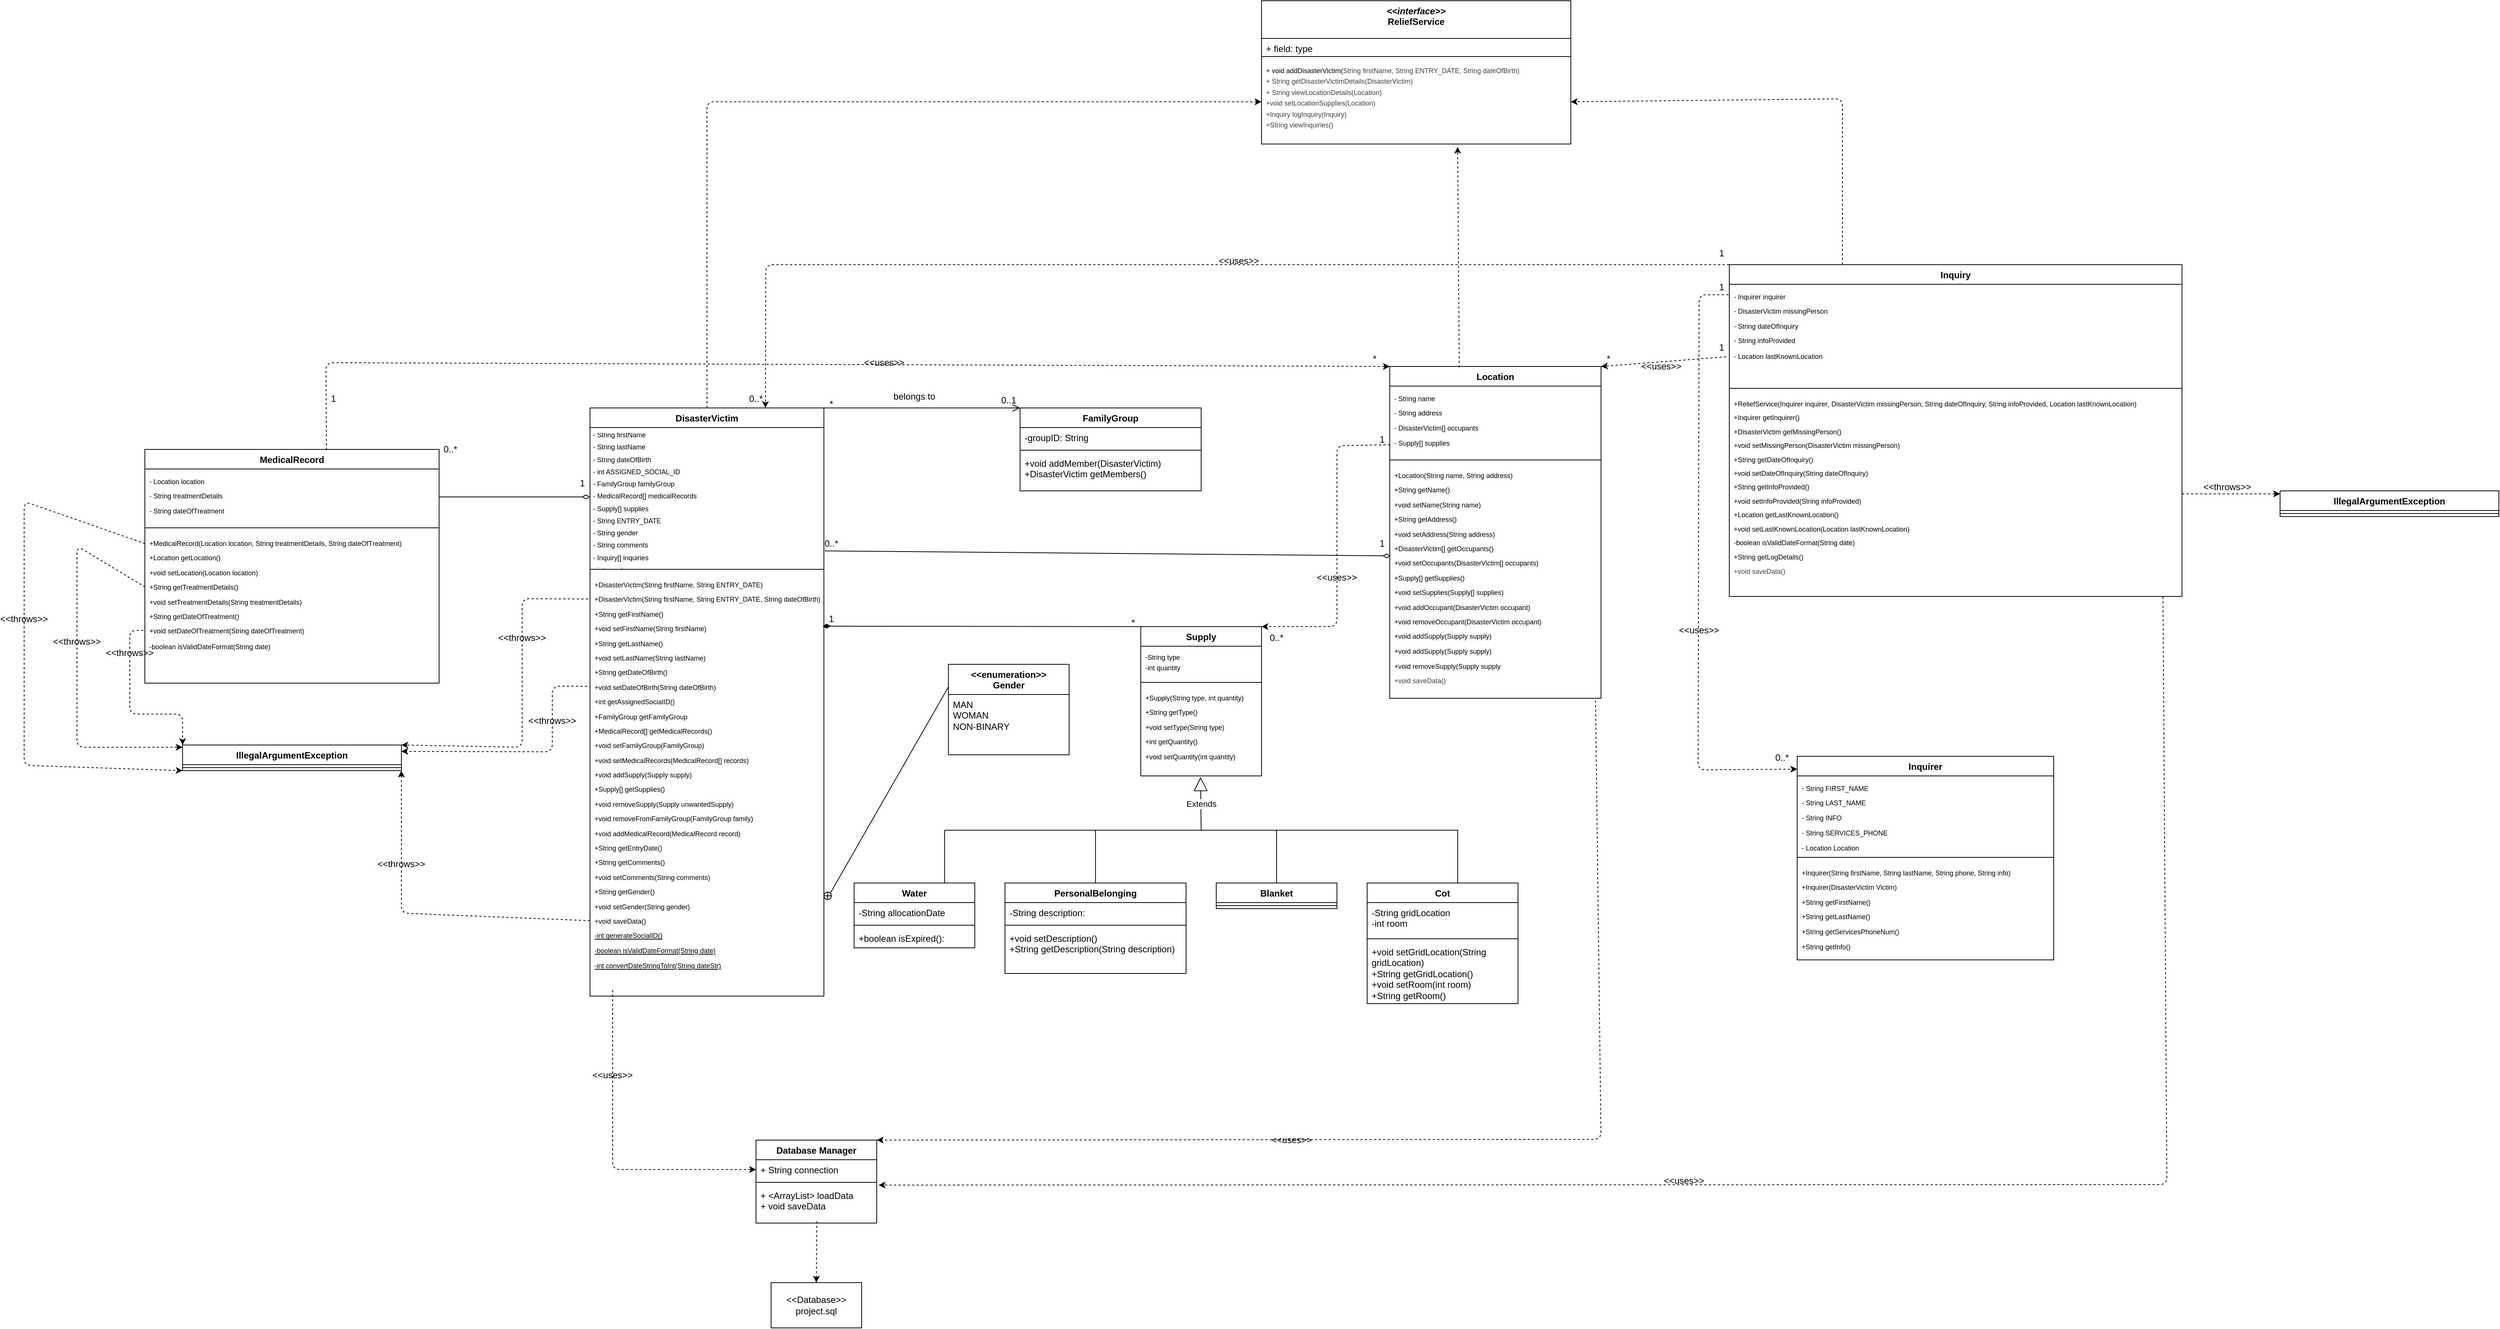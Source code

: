 <mxfile>
    <diagram id="oBRkkMxf2rn4HvT24NEF" name="Page-1">
        <mxGraphModel dx="4429" dy="3130" grid="1" gridSize="10" guides="1" tooltips="1" connect="1" arrows="1" fold="1" page="1" pageScale="1" pageWidth="1169" pageHeight="827" math="0" shadow="0">
            <root>
                <mxCell id="0"/>
                <mxCell id="1" parent="0"/>
                <mxCell id="2" value="DisasterVictim" style="swimlane;fontStyle=1;align=center;verticalAlign=top;childLayout=stackLayout;horizontal=1;startSize=26;horizontalStack=0;resizeParent=1;resizeParentMax=0;resizeLast=0;collapsible=1;marginBottom=0;whiteSpace=wrap;html=1;movable=1;resizable=1;rotatable=1;deletable=1;editable=1;locked=0;connectable=1;" vertex="1" parent="1">
                    <mxGeometry x="370" y="270" width="310" height="780" as="geometry"/>
                </mxCell>
                <mxCell id="3" value="&lt;p style=&quot;text-align: justify; margin: 0cm 0cm 8pt; color: rgb(0, 0, 0); line-height: 40%;&quot; class=&quot;MsoNormal&quot;&gt;&lt;font face=&quot;Helvetica&quot; style=&quot;font-size: 9px; line-height: 40%;&quot;&gt;- String firstName&lt;/font&gt;&lt;/p&gt;&lt;p style=&quot;text-align: justify; margin: 0cm 0cm 8pt; color: rgb(0, 0, 0); line-height: 40%;&quot; class=&quot;MsoNormal&quot;&gt;&lt;span style=&quot;font-size: 9px; background-color: transparent; line-height: 40%;&quot;&gt;- String lastName&lt;/span&gt;&lt;/p&gt;&lt;p style=&quot;text-align: justify; margin: 0cm 0cm 8pt; color: rgb(0, 0, 0); line-height: 40%;&quot; class=&quot;MsoNormal&quot;&gt;&lt;font face=&quot;Helvetica&quot; style=&quot;font-size: 9px; line-height: 40%;&quot;&gt;- String dateOfBirth&lt;/font&gt;&lt;/p&gt;&lt;p style=&quot;text-align: justify; margin: 0cm 0cm 8pt; color: rgb(0, 0, 0); line-height: 40%;&quot; class=&quot;MsoNormal&quot;&gt;&lt;font face=&quot;Helvetica&quot; style=&quot;font-size: 9px; line-height: 40%;&quot;&gt;- int ASSIGNED_SOCIAL_ID&lt;/font&gt;&lt;/p&gt;&lt;p style=&quot;text-align: justify; margin: 0cm 0cm 8pt; color: rgb(0, 0, 0); line-height: 40%;&quot; class=&quot;MsoNormal&quot;&gt;&lt;font face=&quot;Helvetica&quot; style=&quot;font-size: 9px; line-height: 40%;&quot;&gt;- FamilyGroup familyGroup&lt;/font&gt;&lt;/p&gt;&lt;p style=&quot;text-align: justify; margin: 0cm 0cm 8pt; color: rgb(0, 0, 0); line-height: 40%;&quot; class=&quot;MsoNormal&quot;&gt;&lt;font face=&quot;Helvetica&quot; style=&quot;font-size: 9px; line-height: 40%;&quot;&gt;- MedicalRecord[] medicalRecords&lt;/font&gt;&lt;/p&gt;&lt;p style=&quot;text-align: justify; margin: 0cm 0cm 8pt; color: rgb(0, 0, 0); line-height: 40%;&quot; class=&quot;MsoNormal&quot;&gt;&lt;font face=&quot;Helvetica&quot; style=&quot;font-size: 9px; line-height: 40%;&quot;&gt;- Supply[] supplies&lt;/font&gt;&lt;/p&gt;&lt;p style=&quot;text-align: justify; margin: 0cm 0cm 8pt; color: rgb(0, 0, 0); line-height: 40%;&quot; class=&quot;MsoNormal&quot;&gt;&lt;font face=&quot;Helvetica&quot; style=&quot;font-size: 9px; line-height: 40%;&quot;&gt;- String ENTRY_DATE&lt;/font&gt;&lt;/p&gt;&lt;p style=&quot;text-align: justify; margin: 0cm 0cm 8pt; color: rgb(0, 0, 0); line-height: 40%;&quot; class=&quot;MsoNormal&quot;&gt;&lt;font face=&quot;Helvetica&quot; style=&quot;font-size: 9px; line-height: 40%;&quot;&gt;- String gender&lt;/font&gt;&lt;/p&gt;&lt;p style=&quot;text-align: justify; margin: 0cm 0cm 8pt; color: rgb(0, 0, 0); line-height: 40%;&quot; class=&quot;MsoNormal&quot;&gt;&lt;font face=&quot;Helvetica&quot; style=&quot;font-size: 9px; line-height: 40%;&quot;&gt;- String comments&lt;/font&gt;&lt;/p&gt;&lt;p style=&quot;text-align: justify; margin: 0cm 0cm 8pt; color: rgb(0, 0, 0); line-height: 40%;&quot; class=&quot;MsoNormal&quot;&gt;&lt;font face=&quot;Helvetica&quot; style=&quot;font-size: 9px; line-height: 40%;&quot;&gt;- Inquiry[] inquiries&lt;/font&gt;&lt;/p&gt;&lt;p style=&quot;text-align: justify; margin: 0cm 0cm 0px; color: rgb(0, 0, 0); line-height: 40%;&quot; class=&quot;MsoNormal&quot;&gt;&lt;font face=&quot;Helvetica&quot; style=&quot;font-size: 9px; line-height: 40%;&quot;&gt;&lt;u&gt;- int counter&lt;/u&gt;&lt;/font&gt;&lt;/p&gt;" style="text;strokeColor=none;fillColor=none;align=left;verticalAlign=top;spacingLeft=2;spacingRight=2;overflow=hidden;rotatable=0;points=[[0,0.5],[1,0.5]];portConstraint=eastwest;html=1;spacing=2;whiteSpace=wrap;horizontal=1;spacingTop=0;" vertex="1" parent="2">
                    <mxGeometry y="26" width="310" height="184" as="geometry"/>
                </mxCell>
                <mxCell id="4" value="" style="line;strokeWidth=1;fillColor=none;align=left;verticalAlign=middle;spacingTop=-1;spacingLeft=3;spacingRight=3;rotatable=0;labelPosition=right;points=[];portConstraint=eastwest;strokeColor=inherit;" vertex="1" parent="2">
                    <mxGeometry y="210" width="310" height="8" as="geometry"/>
                </mxCell>
                <mxCell id="5" value="&lt;p style=&quot;margin: 0cm 0cm 0px; line-height: 18.4px; font-family: Aptos, sans-serif; color: rgb(0, 0, 0);&quot; class=&quot;MsoNormal&quot;&gt;&lt;font style=&quot;font-size: 9px;&quot;&gt;&lt;span style=&quot;&quot; class=&quot;markedcontent&quot;&gt;&lt;span style=&quot;line-height: 9.967px; font-family: Arial, sans-serif; color: black; background: white;&quot;&gt;+DisasterV&lt;/span&gt;&lt;span style=&quot;transform-origin: 0% 0%; transform: scaleX(1.0); cursor: text;&quot; role=&quot;presentation&quot;&gt;ictim(String firstName, String ENTR&lt;/span&gt;&lt;span style=&quot;transform-origin: 0% 0%; transform: scaleX(1.0); cursor: text;&quot; role=&quot;presentation&quot;&gt;Y_DA&lt;/span&gt;&lt;span style=&quot;transform-origin: 0% 0%; transform: scaleX(1.0); cursor: text;&quot; role=&quot;presentation&quot;&gt;TE)&lt;/span&gt;&lt;/span&gt;&lt;span style=&quot;font-family: Arial, sans-serif; color: black; background: white;&quot;&gt;&lt;br style=&quot;transform-origin: 0% 0%; cursor: text;&quot; role=&quot;presentation&quot;&gt;&lt;span style=&quot;transform-origin: 0% 0%; cursor: text;&quot; id=&quot;page1R_mcid13&quot;&gt;&lt;/span&gt;&lt;span class=&quot;markedcontent&quot;&gt;&lt;span style=&quot;transform-origin: 0% 0%; transform: scaleX(1.0); cursor: text;&quot; role=&quot;presentation&quot;&gt;&lt;span style=&quot;line-height: 9.967px; color: black; background-image: initial; background-position: initial; background-size: initial; background-repeat: initial; background-attachment: initial; background-origin: initial; background-clip: initial;&quot;&gt;+DisasterV&lt;/span&gt;&lt;span style=&quot;transform-origin: 0% 0%; transform: scaleX(1.0); cursor: text;&quot; role=&quot;presentation&quot;&gt;ictim(String firstName, String ENTR&lt;/span&gt;&lt;span style=&quot;transform-origin: 0% 0%; transform: scaleX(1.0); cursor: text;&quot; role=&quot;presentation&quot;&gt;Y_DA&lt;/span&gt;&lt;span style=&quot;transform-origin: 0% 0%; transform: scaleX(1.0); cursor: text;&quot; role=&quot;presentation&quot;&gt;TE, String dateOfBirth)&lt;/span&gt;&lt;/span&gt;&lt;/span&gt;&lt;/span&gt;&lt;span style=&quot;font-family: Arial, sans-serif; color: black; background: white;&quot;&gt;&lt;br style=&quot;transform-origin: 0% 0%; cursor: text;&quot; role=&quot;presentation&quot;&gt;&lt;span style=&quot;transform-origin: 0% 0%; cursor: text;&quot; id=&quot;page1R_mcid14&quot;&gt;&lt;/span&gt;&lt;span class=&quot;markedcontent&quot;&gt;&lt;span style=&quot;transform-origin: 0% 0%; transform: scaleX(1.0); cursor: text;&quot; role=&quot;presentation&quot;&gt;&lt;span style=&quot;line-height: 9.967px; color: black; background-image: initial; background-position: initial; background-size: initial; background-repeat: initial; background-attachment: initial; background-origin: initial; background-clip: initial;&quot;&gt;+String getFirstName()&lt;/span&gt;&lt;/span&gt;&lt;/span&gt;&lt;/span&gt;&lt;span style=&quot;font-family: Arial, sans-serif; color: black; background: white;&quot;&gt;&lt;br style=&quot;transform-origin: 0% 0%; cursor: text;&quot; role=&quot;presentation&quot;&gt;&lt;span style=&quot;transform-origin: 0% 0%; cursor: text;&quot; id=&quot;page1R_mcid15&quot;&gt;&lt;/span&gt;&lt;span class=&quot;markedcontent&quot;&gt;&lt;span style=&quot;transform-origin: 0% 0%; transform: scaleX(1.0); cursor: text;&quot; role=&quot;presentation&quot;&gt;&lt;span style=&quot;line-height: 9.967px; color: black; background-image: initial; background-position: initial; background-size: initial; background-repeat: initial; background-attachment: initial; background-origin: initial; background-clip: initial;&quot;&gt;+void setFirstName(String firstName)&lt;/span&gt;&lt;/span&gt;&lt;/span&gt;&lt;/span&gt;&lt;span style=&quot;font-family: Arial, sans-serif; color: black; background: white;&quot;&gt;&lt;br style=&quot;transform-origin: 0% 0%; cursor: text;&quot; role=&quot;presentation&quot;&gt;&lt;span style=&quot;transform-origin: 0% 0%; cursor: text;&quot; id=&quot;page1R_mcid16&quot;&gt;&lt;/span&gt;&lt;span class=&quot;markedcontent&quot;&gt;&lt;span style=&quot;transform-origin: 0% 0%; transform: scaleX(1.0); cursor: text;&quot; role=&quot;presentation&quot;&gt;&lt;span style=&quot;line-height: 9.967px; color: black; background-image: initial; background-position: initial; background-size: initial; background-repeat: initial; background-attachment: initial; background-origin: initial; background-clip: initial;&quot;&gt;+String getLastName()&lt;/span&gt;&lt;/span&gt;&lt;/span&gt;&lt;/span&gt;&lt;span style=&quot;font-family: Arial, sans-serif; color: black; background: white;&quot;&gt;&lt;br style=&quot;transform-origin: 0% 0%; cursor: text;&quot; role=&quot;presentation&quot;&gt;&lt;span style=&quot;transform-origin: 0% 0%; cursor: text;&quot; id=&quot;page1R_mcid17&quot;&gt;&lt;/span&gt;&lt;span class=&quot;markedcontent&quot;&gt;&lt;span style=&quot;transform-origin: 0% 0%; transform: scaleX(1.0); cursor: text;&quot; role=&quot;presentation&quot;&gt;&lt;span style=&quot;line-height: 9.967px; color: black; background-image: initial; background-position: initial; background-size: initial; background-repeat: initial; background-attachment: initial; background-origin: initial; background-clip: initial;&quot;&gt;+void setLastName(String lastName)&lt;/span&gt;&lt;/span&gt;&lt;/span&gt;&lt;/span&gt;&lt;span style=&quot;font-family: Arial, sans-serif; color: black; background: white;&quot;&gt;&lt;br style=&quot;transform-origin: 0% 0%; cursor: text;&quot; role=&quot;presentation&quot;&gt;&lt;span style=&quot;transform-origin: 0% 0%; cursor: text;&quot; id=&quot;page1R_mcid18&quot;&gt;&lt;/span&gt;&lt;span class=&quot;markedcontent&quot;&gt;&lt;span style=&quot;transform-origin: 0% 0%; transform: scaleX(1.0); cursor: text;&quot; role=&quot;presentation&quot;&gt;&lt;span style=&quot;line-height: 9.967px; color: black; background-image: initial; background-position: initial; background-size: initial; background-repeat: initial; background-attachment: initial; background-origin: initial; background-clip: initial;&quot;&gt;+String getDateOfBirth()&lt;/span&gt;&lt;/span&gt;&lt;/span&gt;&lt;/span&gt;&lt;span style=&quot;font-family: Arial, sans-serif; color: black; background: white;&quot;&gt;&lt;br style=&quot;transform-origin: 0% 0%; cursor: text;&quot; role=&quot;presentation&quot;&gt;&lt;span style=&quot;transform-origin: 0% 0%; cursor: text;&quot; id=&quot;page1R_mcid19&quot;&gt;&lt;/span&gt;&lt;span class=&quot;markedcontent&quot;&gt;&lt;span style=&quot;transform-origin: 0% 0%; transform: scaleX(1.0); cursor: text;&quot; role=&quot;presentation&quot;&gt;&lt;span style=&quot;line-height: 9.967px; color: black; background-image: initial; background-position: initial; background-size: initial; background-repeat: initial; background-attachment: initial; background-origin: initial; background-clip: initial;&quot;&gt;+void setDateOfBirth(String dateOfBirth)&lt;/span&gt;&lt;/span&gt;&lt;/span&gt;&lt;/span&gt;&lt;span style=&quot;font-family: Arial, sans-serif; color: black; background: white;&quot;&gt;&lt;br style=&quot;transform-origin: 0% 0%; cursor: text;&quot; role=&quot;presentation&quot;&gt;&lt;span style=&quot;transform-origin: 0% 0%; cursor: text;&quot; id=&quot;page1R_mcid20&quot;&gt;&lt;/span&gt;&lt;span class=&quot;markedcontent&quot;&gt;&lt;span style=&quot;transform-origin: 0% 0%; transform: scaleX(1.0); cursor: text;&quot; role=&quot;presentation&quot;&gt;&lt;span style=&quot;line-height: 9.967px; color: black; background-image: initial; background-position: initial; background-size: initial; background-repeat: initial; background-attachment: initial; background-origin: initial; background-clip: initial;&quot;&gt;+int getAssignedSocialID()&lt;/span&gt;&lt;/span&gt;&lt;/span&gt;&lt;/span&gt;&lt;span style=&quot;font-family: Arial, sans-serif; color: black; background: white;&quot;&gt;&lt;br style=&quot;transform-origin: 0% 0%; cursor: text;&quot; role=&quot;presentation&quot;&gt;&lt;span style=&quot;transform-origin: 0% 0%; cursor: text;&quot; id=&quot;page1R_mcid21&quot;&gt;&lt;/span&gt;&lt;span class=&quot;markedcontent&quot;&gt;&lt;span style=&quot;transform-origin: 0% 0%; transform: scaleX(1.0); cursor: text;&quot; role=&quot;presentation&quot;&gt;&lt;span style=&quot;line-height: 9.967px; color: black; background-image: initial; background-position: initial; background-size: initial; background-repeat: initial; background-attachment: initial; background-origin: initial; background-clip: initial;&quot;&gt;+FamilyGroup getFamilyGroup&lt;/span&gt;&lt;/span&gt;&lt;/span&gt;&lt;/span&gt;&lt;span style=&quot;font-family: Arial, sans-serif; color: black; background: white;&quot;&gt;&lt;br style=&quot;transform-origin: 0% 0%; cursor: text;&quot; role=&quot;presentation&quot;&gt;&lt;span style=&quot;transform-origin: 0% 0%; cursor: text;&quot; id=&quot;page1R_mcid22&quot;&gt;&lt;/span&gt;&lt;span class=&quot;markedcontent&quot;&gt;&lt;span style=&quot;transform-origin: 0% 0%; transform: scaleX(1.0); cursor: text;&quot; role=&quot;presentation&quot;&gt;&lt;span style=&quot;line-height: 9.967px; color: black; background-image: initial; background-position: initial; background-size: initial; background-repeat: initial; background-attachment: initial; background-origin: initial; background-clip: initial;&quot;&gt;+MedicalRecord[] getMedicalRecords()&lt;/span&gt;&lt;/span&gt;&lt;/span&gt;&lt;/span&gt;&lt;span style=&quot;font-family: Arial, sans-serif; color: black; background: white;&quot;&gt;&lt;br style=&quot;transform-origin: 0% 0%; cursor: text;&quot; role=&quot;presentation&quot;&gt;&lt;span style=&quot;transform-origin: 0% 0%; cursor: text;&quot; id=&quot;page1R_mcid24&quot;&gt;&lt;/span&gt;&lt;span class=&quot;markedcontent&quot;&gt;&lt;span style=&quot;transform-origin: 0% 0%; transform: scaleX(1.0); cursor: text;&quot; role=&quot;presentation&quot;&gt;&lt;span style=&quot;line-height: 9.967px; color: black; background-image: initial; background-position: initial; background-size: initial; background-repeat: initial; background-attachment: initial; background-origin: initial; background-clip: initial;&quot;&gt;+void setFamilyGroup(FamilyGroup)&lt;/span&gt;&lt;/span&gt;&lt;/span&gt;&lt;/span&gt;&lt;span style=&quot;font-family: Arial, sans-serif; color: black; background: white;&quot;&gt;&lt;br style=&quot;transform-origin: 0% 0%; cursor: text;&quot; role=&quot;presentation&quot;&gt;&lt;span style=&quot;transform-origin: 0% 0%; cursor: text;&quot; id=&quot;page1R_mcid25&quot;&gt;&lt;/span&gt;&lt;span class=&quot;markedcontent&quot;&gt;&lt;span style=&quot;transform-origin: 0% 0%; transform: scaleX(1.0); cursor: text;&quot; role=&quot;presentation&quot;&gt;&lt;span style=&quot;line-height: 9.967px; color: black; background-image: initial; background-position: initial; background-size: initial; background-repeat: initial; background-attachment: initial; background-origin: initial; background-clip: initial;&quot;&gt;+void setMedicalRecords(MedicalRecord[] records)&lt;/span&gt;&lt;/span&gt;&lt;/span&gt;&lt;/span&gt;&lt;span style=&quot;font-family: Arial, sans-serif; color: black; background: white;&quot;&gt;&lt;br style=&quot;transform-origin: 0% 0%; cursor: text;&quot; role=&quot;presentation&quot;&gt;&lt;span style=&quot;transform-origin: 0% 0%; cursor: text;&quot; id=&quot;page1R_mcid27&quot;&gt;&lt;/span&gt;&lt;span class=&quot;markedcontent&quot;&gt;&lt;span style=&quot;transform-origin: 0% 0%; transform: scaleX(1.0); cursor: text;&quot; role=&quot;presentation&quot;&gt;&lt;span style=&quot;line-height: 9.967px; color: black; background-image: initial; background-position: initial; background-size: initial; background-repeat: initial; background-attachment: initial; background-origin: initial; background-clip: initial;&quot;&gt;+void addSupply(Supply supply)&lt;/span&gt;&lt;/span&gt;&lt;/span&gt;&lt;/span&gt;&lt;/font&gt;&lt;/p&gt;&lt;p style=&quot;margin: 0cm 0cm 0px; line-height: 18.4px; font-family: Aptos, sans-serif; color: rgb(0, 0, 0);&quot; class=&quot;MsoNormal&quot;&gt;&lt;font style=&quot;font-size: 9px;&quot;&gt;&lt;span style=&quot;font-family: Arial, sans-serif; background: white; color: black;&quot;&gt;&lt;font color=&quot;#000000&quot;&gt;+Supply[] getSupplies()&lt;br style=&quot;transform-origin: 0% 0%; cursor: text;&quot; role=&quot;presentation&quot;&gt;&lt;/font&gt;&lt;font color=&quot;rgba(0, 0, 0, 0)&quot;&gt;&lt;span style=&quot;transform-origin: 0% 0%; cursor: text; transform-origin: 0% 0%;&quot; id=&quot;page1R_mcid28&quot;&gt;&lt;/span&gt;&lt;/font&gt;&lt;span style=&quot;color: light-dark(black, rgb(237, 237, 237));&quot; class=&quot;markedcontent&quot;&gt;&lt;span style=&quot;transform-origin: 0% 0%; transform: scaleX(1.0); cursor: text;&quot; role=&quot;presentation&quot;&gt;&lt;span style=&quot;line-height: 9.967px; color: black; background-image: initial; background-position: initial; background-size: initial; background-repeat: initial; background-attachment: initial; background-origin: initial; background-clip: initial;&quot;&gt;+void removeSupply(Supply unwantedSupply)&lt;/span&gt;&lt;/span&gt;&lt;/span&gt;&lt;/span&gt;&lt;span style=&quot;color: black; font-family: Arial, sans-serif; background: white;&quot;&gt;&lt;br style=&quot;transform-origin: 0% 0%; cursor: text;&quot; role=&quot;presentation&quot;&gt;&lt;span style=&quot;transform-origin: 0% 0%; cursor: text;&quot; id=&quot;page1R_mcid29&quot;&gt;&lt;/span&gt;&lt;span class=&quot;markedcontent&quot;&gt;&lt;span style=&quot;transform-origin: 0% 0%; transform: scaleX(1.0); cursor: text;&quot; role=&quot;presentation&quot;&gt;&lt;span style=&quot;line-height: 9.967px; color: black; background-image: initial; background-position: initial; background-size: initial; background-repeat: initial; background-attachment: initial; background-origin: initial; background-clip: initial;&quot;&gt;+void removeFromFamilyGroup(FamilyGroup family)&lt;/span&gt;&lt;/span&gt;&lt;/span&gt;&lt;/span&gt;&lt;span style=&quot;color: black; font-family: Arial, sans-serif; background: white;&quot;&gt;&lt;br style=&quot;transform-origin: 0% 0%; cursor: text;&quot; role=&quot;presentation&quot;&gt;&lt;span style=&quot;transform-origin: 0% 0%; cursor: text;&quot; id=&quot;page1R_mcid31&quot;&gt;&lt;/span&gt;&lt;span class=&quot;markedcontent&quot;&gt;&lt;span style=&quot;transform-origin: 0% 0%; transform: scaleX(1.0); cursor: text;&quot; role=&quot;presentation&quot;&gt;&lt;span style=&quot;line-height: 9.967px; color: black; background-image: initial; background-position: initial; background-size: initial; background-repeat: initial; background-attachment: initial; background-origin: initial; background-clip: initial;&quot;&gt;+void addMedicalRecord(MedicalRecord record)&lt;/span&gt;&lt;/span&gt;&lt;/span&gt;&lt;/span&gt;&lt;span style=&quot;color: black; font-family: Arial, sans-serif; background: white;&quot;&gt;&lt;br style=&quot;transform-origin: 0% 0%; cursor: text;&quot; role=&quot;presentation&quot;&gt;&lt;span style=&quot;transform-origin: 0% 0%; cursor: text;&quot; id=&quot;page1R_mcid32&quot;&gt;&lt;/span&gt;&lt;span class=&quot;markedcontent&quot;&gt;&lt;span style=&quot;transform-origin: 0% 0%; transform: scaleX(1.0); cursor: text;&quot; role=&quot;presentation&quot;&gt;&lt;span style=&quot;line-height: 9.967px; color: black; background-image: initial; background-position: initial; background-size: initial; background-repeat: initial; background-attachment: initial; background-origin: initial; background-clip: initial;&quot;&gt;+String getEntryDate()&lt;/span&gt;&lt;/span&gt;&lt;/span&gt;&lt;/span&gt;&lt;span style=&quot;color: black; font-family: Arial, sans-serif; background: white;&quot;&gt;&lt;br style=&quot;transform-origin: 0% 0%; cursor: text;&quot; role=&quot;presentation&quot;&gt;&lt;span style=&quot;transform-origin: 0% 0%; cursor: text;&quot; id=&quot;page1R_mcid33&quot;&gt;&lt;/span&gt;&lt;span class=&quot;markedcontent&quot;&gt;&lt;span style=&quot;transform-origin: 0% 0%; transform: scaleX(1.0); cursor: text;&quot; role=&quot;presentation&quot;&gt;&lt;span style=&quot;line-height: 9.967px; color: black; background-image: initial; background-position: initial; background-size: initial; background-repeat: initial; background-attachment: initial; background-origin: initial; background-clip: initial;&quot;&gt;+String getComments()&lt;/span&gt;&lt;/span&gt;&lt;/span&gt;&lt;/span&gt;&lt;span style=&quot;color: black; font-family: Arial, sans-serif; background: white;&quot;&gt;&lt;br style=&quot;transform-origin: 0% 0%; cursor: text;&quot; role=&quot;presentation&quot;&gt;&lt;span style=&quot;transform-origin: 0% 0%; cursor: text;&quot; id=&quot;page1R_mcid34&quot;&gt;&lt;/span&gt;&lt;span class=&quot;markedcontent&quot;&gt;&lt;span style=&quot;transform-origin: 0% 0%; transform: scaleX(1.0); cursor: text;&quot; role=&quot;presentation&quot;&gt;&lt;span style=&quot;line-height: 9.967px; color: black; background-image: initial; background-position: initial; background-size: initial; background-repeat: initial; background-attachment: initial; background-origin: initial; background-clip: initial;&quot;&gt;+void setComments(String comments)&lt;/span&gt;&lt;/span&gt;&lt;/span&gt;&lt;/span&gt;&lt;span style=&quot;color: black; font-family: Arial, sans-serif; background: white;&quot;&gt;&lt;br style=&quot;transform-origin: 0% 0%; cursor: text;&quot; role=&quot;presentation&quot;&gt;&lt;span style=&quot;transform-origin: 0% 0%; cursor: text;&quot; id=&quot;page1R_mcid35&quot;&gt;&lt;/span&gt;&lt;span class=&quot;markedcontent&quot;&gt;&lt;span style=&quot;transform-origin: 0% 0%; transform: scaleX(1.0); cursor: text;&quot; role=&quot;presentation&quot;&gt;&lt;span style=&quot;line-height: 9.967px; color: black; background-image: initial; background-position: initial; background-size: initial; background-repeat: initial; background-attachment: initial; background-origin: initial; background-clip: initial;&quot;&gt;+String getGender()&lt;/span&gt;&lt;/span&gt;&lt;/span&gt;&lt;/span&gt;&lt;span style=&quot;color: black; font-family: Arial, sans-serif; background: white;&quot;&gt;&lt;br style=&quot;transform-origin: 0% 0%; cursor: text;&quot; role=&quot;presentation&quot;&gt;&lt;span style=&quot;transform-origin: 0% 0%; cursor: text;&quot; id=&quot;page1R_mcid36&quot;&gt;&lt;/span&gt;&lt;span class=&quot;markedcontent&quot;&gt;&lt;span style=&quot;transform-origin: 0% 0%; transform: scaleX(1.0); cursor: text;&quot; role=&quot;presentation&quot;&gt;&lt;span style=&quot;line-height: 9.967px; color: black; background-image: initial; background-position: initial; background-size: initial; background-repeat: initial; background-attachment: initial; background-origin: initial; background-clip: initial;&quot;&gt;+void setGender(String gender)&lt;/span&gt;&lt;/span&gt;&lt;/span&gt;&lt;/span&gt;&lt;/font&gt;&lt;/p&gt;&lt;p style=&quot;margin: 0cm 0cm 0px; line-height: 18.4px; font-family: Aptos, sans-serif; color: rgb(0, 0, 0);&quot; class=&quot;MsoNormal&quot;&gt;&lt;font style=&quot;font-size: 9px;&quot;&gt;&lt;span style=&quot;font-family: Arial, sans-serif; background: white; color: black;&quot;&gt;&lt;font color=&quot;#000000&quot;&gt;+void saveData()&lt;br style=&quot;transform-origin: 0% 0%; cursor: text;&quot; role=&quot;presentation&quot;&gt;&lt;/font&gt;&lt;font color=&quot;rgba(0, 0, 0, 0)&quot;&gt;&lt;span style=&quot;transform-origin: 0% 0%; cursor: text; transform-origin: 0% 0%;&quot; id=&quot;page1R_mcid37&quot;&gt;&lt;/span&gt;&lt;/font&gt;&lt;span style=&quot;color: light-dark(black, rgb(237, 237, 237));&quot; class=&quot;markedcontent&quot;&gt;&lt;span style=&quot;transform-origin: 0% 0%; transform: scaleX(1.0); cursor: text;&quot; role=&quot;presentation&quot;&gt;&lt;span style=&quot;line-height: 9.967px; color: black; background-image: initial; background-position: initial; background-size: initial; background-repeat: initial; background-attachment: initial; background-origin: initial; background-clip: initial;&quot;&gt;&lt;u&gt;-int generateSocialID()&lt;/u&gt;&lt;/span&gt;&lt;/span&gt;&lt;/span&gt;&lt;/span&gt;&lt;u style=&quot;color: light-dark(rgb(0, 0, 0), rgb(237, 237, 237));&quot;&gt;&lt;span style=&quot;font-family: Arial, sans-serif; color: black; background: white;&quot;&gt;&lt;br style=&quot;transform-origin: 0% 0%; cursor: text;&quot; role=&quot;presentation&quot;&gt;&lt;span style=&quot;transform-origin: 0% 0%; cursor: text;&quot; id=&quot;page1R_mcid38&quot;&gt;&lt;/span&gt;&lt;span class=&quot;markedcontent&quot;&gt;&lt;span style=&quot;transform-origin: 0% 0%; transform: scaleX(1.0); cursor: text;&quot; role=&quot;presentation&quot;&gt;&lt;span style=&quot;line-height: 9.967px; color: black; background-image: initial; background-position: initial; background-size: initial; background-repeat: initial; background-attachment: initial; background-origin: initial; background-clip: initial;&quot;&gt;-boolean isV&lt;/span&gt;&lt;span style=&quot;transform-origin: 0% 0%; transform: scaleX(1.0); cursor: text;&quot; role=&quot;presentation&quot;&gt;alidDateFormat(String date)&lt;/span&gt;&lt;/span&gt;&lt;/span&gt;&lt;/span&gt;&lt;span style=&quot;font-family: Arial, sans-serif; color: black; background: white;&quot;&gt;&lt;br style=&quot;transform-origin: 0% 0%; cursor: text;&quot; role=&quot;presentation&quot;&gt;&lt;span style=&quot;cursor: text; transform-origin: 0% 0%;&quot; id=&quot;page1R_mcid39&quot;&gt;&lt;/span&gt;&lt;span style=&quot;&quot; class=&quot;markedcontent&quot;&gt;&lt;span style=&quot;transform-origin: 0% 0%; transform: scaleX(1.0); cursor: text;&quot; role=&quot;presentation&quot;&gt;&lt;span style=&quot;line-height: 9.967px; color: black; background-image: initial; background-position: initial; background-size: initial; background-repeat: initial; background-attachment: initial; background-origin: initial; background-clip: initial;&quot;&gt;-int convertDateStringT&lt;/span&gt;&lt;span style=&quot;transform-origin: 0% 0%; transform: scaleX(1.0); cursor: text;&quot; role=&quot;presentation&quot;&gt;oInt(String dateStr)&lt;/span&gt;&lt;/span&gt;&lt;/span&gt;&lt;/span&gt;&lt;/u&gt;&lt;/font&gt;&lt;font color=&quot;rgba(0, 0, 0, 0)&quot;&gt;&lt;span style=&quot;font-size: 12pt; font-size: 12pt;&quot;&gt;&lt;/span&gt;&lt;/font&gt;&lt;/p&gt;&lt;p style=&quot;margin: 0cm 0cm 0px; line-height: 18.4px; font-family: Aptos, sans-serif; color: rgb(0, 0, 0);&quot; class=&quot;MsoNormal&quot;&gt;&lt;font style=&quot;font-size: 9px;&quot;&gt;&lt;u style=&quot;color: light-dark(rgb(0, 0, 0), rgb(237, 237, 237));&quot;&gt;&lt;span style=&quot;font-family: Arial, sans-serif; color: black; background: white;&quot;&gt;&lt;span style=&quot;&quot; class=&quot;markedcontent&quot;&gt;&lt;span style=&quot;transform-origin: 0% 0%; transform: scaleX(1.0); cursor: text;&quot; role=&quot;presentation&quot;&gt;&lt;span style=&quot;transform-origin: 0% 0%; transform: scaleX(1.0); cursor: text;&quot; role=&quot;presentation&quot;&gt;&lt;br&gt;&lt;/span&gt;&lt;/span&gt;&lt;/span&gt;&lt;/span&gt;&lt;/u&gt;&lt;/font&gt;&lt;/p&gt;" style="text;strokeColor=none;fillColor=none;align=left;verticalAlign=top;spacingLeft=4;spacingRight=4;overflow=hidden;rotatable=0;points=[[0,0.5],[1,0.5]];portConstraint=eastwest;whiteSpace=wrap;html=1;" vertex="1" parent="2">
                    <mxGeometry y="218" width="310" height="562" as="geometry"/>
                </mxCell>
                <mxCell id="7" value="FamilyGroup" style="swimlane;fontStyle=1;align=center;verticalAlign=top;childLayout=stackLayout;horizontal=1;startSize=26;horizontalStack=0;resizeParent=1;resizeParentMax=0;resizeLast=0;collapsible=1;marginBottom=0;whiteSpace=wrap;html=1;movable=0;resizable=0;rotatable=0;deletable=0;editable=0;locked=1;connectable=0;" vertex="1" parent="1">
                    <mxGeometry x="940" y="270" width="240" height="110" as="geometry"/>
                </mxCell>
                <mxCell id="8" value="-groupID: String" style="text;strokeColor=none;fillColor=none;align=left;verticalAlign=top;spacingLeft=4;spacingRight=4;overflow=hidden;rotatable=0;points=[[0,0.5],[1,0.5]];portConstraint=eastwest;whiteSpace=wrap;html=1;" vertex="1" parent="7">
                    <mxGeometry y="26" width="240" height="26" as="geometry"/>
                </mxCell>
                <mxCell id="9" value="" style="line;strokeWidth=1;fillColor=none;align=left;verticalAlign=middle;spacingTop=-1;spacingLeft=3;spacingRight=3;rotatable=0;labelPosition=right;points=[];portConstraint=eastwest;strokeColor=inherit;" vertex="1" parent="7">
                    <mxGeometry y="52" width="240" height="8" as="geometry"/>
                </mxCell>
                <mxCell id="10" value="+void addMember(DisasterVictim)&lt;div&gt;+DisasterVictim getMembers()&lt;/div&gt;" style="text;strokeColor=none;fillColor=none;align=left;verticalAlign=top;spacingLeft=4;spacingRight=4;overflow=hidden;rotatable=0;points=[[0,0.5],[1,0.5]];portConstraint=eastwest;whiteSpace=wrap;html=1;" vertex="1" parent="7">
                    <mxGeometry y="60" width="240" height="50" as="geometry"/>
                </mxCell>
                <mxCell id="11" value="" style="endArrow=open;startArrow=none;endFill=0;startFill=0;endSize=8;html=1;verticalAlign=bottom;labelBackgroundColor=none;strokeWidth=1;entryX=0;entryY=0;entryDx=0;entryDy=0;exitX=1;exitY=0;exitDx=0;exitDy=0;movable=0;resizable=0;rotatable=0;deletable=0;editable=0;locked=1;connectable=0;" edge="1" parent="1" source="2" target="7">
                    <mxGeometry width="160" relative="1" as="geometry">
                        <mxPoint x="870" y="310" as="sourcePoint"/>
                        <mxPoint x="920" y="190" as="targetPoint"/>
                    </mxGeometry>
                </mxCell>
                <mxCell id="12" value="0..1" style="text;html=1;align=center;verticalAlign=middle;whiteSpace=wrap;rounded=0;movable=0;resizable=0;rotatable=0;deletable=0;editable=0;locked=1;connectable=0;" vertex="1" parent="1">
                    <mxGeometry x="900" y="250" width="50" height="20" as="geometry"/>
                </mxCell>
                <mxCell id="14" value="*" style="text;html=1;align=center;verticalAlign=middle;whiteSpace=wrap;rounded=0;movable=0;resizable=0;rotatable=0;deletable=0;editable=0;locked=1;connectable=0;" vertex="1" parent="1">
                    <mxGeometry x="680" y="250" width="20" height="30" as="geometry"/>
                </mxCell>
                <mxCell id="15" value="belongs to" style="text;html=1;align=center;verticalAlign=middle;whiteSpace=wrap;rounded=0;movable=0;resizable=0;rotatable=0;deletable=0;editable=0;locked=1;connectable=0;" vertex="1" parent="1">
                    <mxGeometry x="770" y="239" width="60" height="31" as="geometry"/>
                </mxCell>
                <mxCell id="30" value="MedicalRecord" style="swimlane;fontStyle=1;align=center;verticalAlign=top;childLayout=stackLayout;horizontal=1;startSize=26;horizontalStack=0;resizeParent=1;resizeParentMax=0;resizeLast=0;collapsible=1;marginBottom=0;whiteSpace=wrap;html=1;movable=1;resizable=1;rotatable=1;deletable=1;editable=1;locked=0;connectable=1;" vertex="1" parent="1">
                    <mxGeometry x="-220" y="325" width="390" height="310" as="geometry"/>
                </mxCell>
                <mxCell id="31" value="&lt;p style=&quot;margin: 0cm 0cm 8pt; line-height: 18.4px; font-family: Aptos, sans-serif; color: rgb(0, 0, 0);&quot; class=&quot;MsoNormal&quot;&gt;&lt;font style=&quot;font-size: 9px;&quot;&gt;&lt;span style=&quot;&quot; class=&quot;markedcontent&quot;&gt;&lt;span style=&quot;line-height: 9.967px; font-family: Arial, sans-serif; color: black; background: white;&quot;&gt;- Location location&lt;/span&gt;&lt;/span&gt;&lt;span style=&quot;font-family: Arial, sans-serif; color: black; background: white;&quot;&gt;&lt;br style=&quot;transform-origin: 0% 0%; cursor: text;&quot; role=&quot;presentation&quot;&gt;&lt;span style=&quot;transform-origin: 0% 0%; cursor: text;&quot; id=&quot;page1R_mcid83&quot;&gt;&lt;/span&gt;&lt;span class=&quot;markedcontent&quot;&gt;&lt;span style=&quot;transform-origin: 0% 0%; transform: scaleX(1.0); cursor: text;&quot; role=&quot;presentation&quot;&gt;&lt;span style=&quot;line-height: 9.967px; color: black; background-image: initial; background-position: initial; background-size: initial; background-repeat: initial; background-attachment: initial; background-origin: initial; background-clip: initial;&quot;&gt;- String treatmentDetails&lt;/span&gt;&lt;/span&gt;&lt;/span&gt;&lt;/span&gt;&lt;span style=&quot;font-family: Arial, sans-serif; color: black; background: white;&quot;&gt;&lt;br style=&quot;transform-origin: 0% 0%; cursor: text;&quot; role=&quot;presentation&quot;&gt;&lt;span style=&quot;cursor: text; transform-origin: 0% 0%;&quot; id=&quot;page1R_mcid84&quot;&gt;&lt;/span&gt;&lt;span style=&quot;&quot; class=&quot;markedcontent&quot;&gt;&lt;span style=&quot;transform-origin: 0% 0%; transform: scaleX(1.0); cursor: text;&quot; role=&quot;presentation&quot;&gt;&lt;span style=&quot;line-height: 9.967px; color: black; background-image: initial; background-position: initial; background-size: initial; background-repeat: initial; background-attachment: initial; background-origin: initial; background-clip: initial;&quot;&gt;- String dateOfT&lt;/span&gt;&lt;span style=&quot;transform-origin: 0% 0%; transform: scaleX(1.0); cursor: text;&quot; role=&quot;presentation&quot;&gt;reatment&lt;/span&gt;&lt;/span&gt;&lt;/span&gt;&lt;/span&gt;&lt;/font&gt;&lt;/p&gt;" style="text;strokeColor=none;fillColor=none;align=left;verticalAlign=top;spacingLeft=4;spacingRight=4;overflow=hidden;rotatable=0;points=[[0,0.5],[1,0.5]];portConstraint=eastwest;whiteSpace=wrap;html=1;" vertex="1" parent="30">
                    <mxGeometry y="26" width="390" height="74" as="geometry"/>
                </mxCell>
                <mxCell id="32" value="" style="line;strokeWidth=1;fillColor=none;align=left;verticalAlign=middle;spacingTop=-1;spacingLeft=3;spacingRight=3;rotatable=0;labelPosition=right;points=[];portConstraint=eastwest;strokeColor=inherit;" vertex="1" parent="30">
                    <mxGeometry y="100" width="390" height="8" as="geometry"/>
                </mxCell>
                <mxCell id="33" value="&lt;p style=&quot;margin: 0cm 0cm 8pt; line-height: 18.4px; font-family: Aptos, sans-serif; color: rgb(0, 0, 0);&quot; class=&quot;MsoNormal&quot;&gt;&lt;font style=&quot;font-size: 9px;&quot;&gt;&lt;span style=&quot;&quot; class=&quot;markedcontent&quot;&gt;&lt;span style=&quot;line-height: 9.967px; font-family: Arial, sans-serif; color: black; background: white;&quot;&gt;+MedicalRecord(Location location, String treatmentDetails, String dateOfT&lt;/span&gt;&lt;span style=&quot;transform-origin: 0% 0%; transform: scaleX(1.0); cursor: text;&quot; role=&quot;presentation&quot;&gt;reatment)&lt;/span&gt;&lt;/span&gt;&lt;span style=&quot;font-family: Arial, sans-serif; color: black; background: white;&quot;&gt;&lt;br style=&quot;transform-origin: 0% 0%; cursor: text;&quot; role=&quot;presentation&quot;&gt;&lt;span style=&quot;transform-origin: 0% 0%; cursor: text;&quot; id=&quot;page1R_mcid86&quot;&gt;&lt;/span&gt;&lt;span class=&quot;markedcontent&quot;&gt;&lt;span style=&quot;transform-origin: 0% 0%; transform: scaleX(1.0); cursor: text;&quot; role=&quot;presentation&quot;&gt;&lt;span style=&quot;line-height: 9.967px; color: black; background-image: initial; background-position: initial; background-size: initial; background-repeat: initial; background-attachment: initial; background-origin: initial; background-clip: initial;&quot;&gt;+Location getLocation()&lt;/span&gt;&lt;/span&gt;&lt;/span&gt;&lt;/span&gt;&lt;span style=&quot;font-family: Arial, sans-serif; color: black; background: white;&quot;&gt;&lt;br style=&quot;transform-origin: 0% 0%; cursor: text;&quot; role=&quot;presentation&quot;&gt;&lt;span style=&quot;transform-origin: 0% 0%; cursor: text;&quot; id=&quot;page1R_mcid87&quot;&gt;&lt;/span&gt;&lt;span class=&quot;markedcontent&quot;&gt;&lt;span style=&quot;transform-origin: 0% 0%; transform: scaleX(1.0); cursor: text;&quot; role=&quot;presentation&quot;&gt;&lt;span style=&quot;line-height: 9.967px; color: black; background-image: initial; background-position: initial; background-size: initial; background-repeat: initial; background-attachment: initial; background-origin: initial; background-clip: initial;&quot;&gt;+void setLocation(Location location)&lt;/span&gt;&lt;/span&gt;&lt;/span&gt;&lt;/span&gt;&lt;span style=&quot;font-family: Arial, sans-serif; color: black; background: white;&quot;&gt;&lt;br style=&quot;transform-origin: 0% 0%; cursor: text;&quot; role=&quot;presentation&quot;&gt;&lt;span style=&quot;transform-origin: 0% 0%; cursor: text;&quot; id=&quot;page1R_mcid88&quot;&gt;&lt;/span&gt;&lt;span class=&quot;markedcontent&quot;&gt;&lt;span style=&quot;transform-origin: 0% 0%; transform: scaleX(1.0); cursor: text;&quot; role=&quot;presentation&quot;&gt;&lt;span style=&quot;line-height: 9.967px; color: black; background-image: initial; background-position: initial; background-size: initial; background-repeat: initial; background-attachment: initial; background-origin: initial; background-clip: initial;&quot;&gt;+String getT&lt;/span&gt;&lt;span style=&quot;transform-origin: 0% 0%; transform: scaleX(1.0); cursor: text;&quot; role=&quot;presentation&quot;&gt;reatmentDetails()&lt;/span&gt;&lt;/span&gt;&lt;/span&gt;&lt;/span&gt;&lt;span style=&quot;font-family: Arial, sans-serif; color: black; background: white;&quot;&gt;&lt;br style=&quot;transform-origin: 0% 0%; cursor: text;&quot; role=&quot;presentation&quot;&gt;&lt;span style=&quot;transform-origin: 0% 0%; cursor: text;&quot; id=&quot;page1R_mcid89&quot;&gt;&lt;/span&gt;&lt;span class=&quot;markedcontent&quot;&gt;&lt;span style=&quot;transform-origin: 0% 0%; transform: scaleX(1.0); cursor: text;&quot; role=&quot;presentation&quot;&gt;&lt;span style=&quot;line-height: 9.967px; color: black; background-image: initial; background-position: initial; background-size: initial; background-repeat: initial; background-attachment: initial; background-origin: initial; background-clip: initial;&quot;&gt;+void setT&lt;/span&gt;&lt;span style=&quot;transform-origin: 0% 0%; transform: scaleX(1.0); cursor: text;&quot; role=&quot;presentation&quot;&gt;reatmentDetails(String treatmentDetails)&lt;/span&gt;&lt;/span&gt;&lt;/span&gt;&lt;/span&gt;&lt;span style=&quot;font-family: Arial, sans-serif; color: black; background: white;&quot;&gt;&lt;br style=&quot;transform-origin: 0% 0%; cursor: text;&quot; role=&quot;presentation&quot;&gt;&lt;span style=&quot;transform-origin: 0% 0%; cursor: text;&quot; id=&quot;page1R_mcid90&quot;&gt;&lt;/span&gt;&lt;span class=&quot;markedcontent&quot;&gt;&lt;span style=&quot;transform-origin: 0% 0%; transform: scaleX(1.0); cursor: text;&quot; role=&quot;presentation&quot;&gt;&lt;span style=&quot;line-height: 9.967px; color: black; background-image: initial; background-position: initial; background-size: initial; background-repeat: initial; background-attachment: initial; background-origin: initial; background-clip: initial;&quot;&gt;+String getDateOfT&lt;/span&gt;&lt;span style=&quot;transform-origin: 0% 0%; transform: scaleX(1.0); cursor: text;&quot; role=&quot;presentation&quot;&gt;reatment()&lt;/span&gt;&lt;/span&gt;&lt;/span&gt;&lt;/span&gt;&lt;span style=&quot;font-family: Arial, sans-serif; color: black; background: white;&quot;&gt;&lt;br style=&quot;transform-origin: 0% 0%; cursor: text;&quot; role=&quot;presentation&quot;&gt;&lt;span style=&quot;transform-origin: 0% 0%; cursor: text;&quot; id=&quot;page1R_mcid91&quot;&gt;&lt;/span&gt;&lt;span class=&quot;markedcontent&quot;&gt;&lt;span style=&quot;transform-origin: 0% 0%; transform: scaleX(1.0); cursor: text;&quot; role=&quot;presentation&quot;&gt;&lt;span style=&quot;line-height: 9.967px; color: black; background-image: initial; background-position: initial; background-size: initial; background-repeat: initial; background-attachment: initial; background-origin: initial; background-clip: initial;&quot;&gt;+void setDateOfT&lt;/span&gt;&lt;span style=&quot;transform-origin: 0% 0%; transform: scaleX(1.0); cursor: text;&quot; role=&quot;presentation&quot;&gt;reatment(String dateOfT&lt;/span&gt;&lt;span style=&quot;transform-origin: 0% 0%; transform: scaleX(1.0); cursor: text;&quot; role=&quot;presentation&quot;&gt;reatment)&lt;/span&gt;&lt;/span&gt;&lt;/span&gt;&lt;/span&gt;&lt;span style=&quot;font-family: Arial, sans-serif; color: black; background: white;&quot;&gt;&lt;br style=&quot;transform-origin: 0% 0%; cursor: text;&quot; role=&quot;presentation&quot;&gt;&lt;span style=&quot;cursor: text; transform-origin: 0% 0%;&quot; id=&quot;page1R_mcid92&quot;&gt;&lt;/span&gt;&lt;span style=&quot;&quot; class=&quot;markedcontent&quot;&gt;&lt;span style=&quot;transform-origin: 0% 0%; transform: scaleX(1.0); cursor: text;&quot; role=&quot;presentation&quot;&gt;&lt;span style=&quot;line-height: 9.967px; color: black; background-image: initial; background-position: initial; background-size: initial; background-repeat: initial; background-attachment: initial; background-origin: initial; background-clip: initial;&quot;&gt;-boolean isV&lt;/span&gt;&lt;span style=&quot;transform-origin: 0% 0%; transform: scaleX(1.0); cursor: text;&quot; role=&quot;presentation&quot;&gt;alidDateFormat(String date)&lt;/span&gt;&lt;/span&gt;&lt;/span&gt;&lt;/span&gt;&lt;/font&gt;&lt;span style=&quot;font-size: 12pt;&quot;&gt;&lt;/span&gt;&lt;/p&gt;" style="text;strokeColor=none;fillColor=none;align=left;verticalAlign=top;spacingLeft=4;spacingRight=4;overflow=hidden;rotatable=0;points=[[0,0.5],[1,0.5]];portConstraint=eastwest;whiteSpace=wrap;html=1;" vertex="1" parent="30">
                    <mxGeometry y="108" width="390" height="202" as="geometry"/>
                </mxCell>
                <mxCell id="47" value="" style="endArrow=none;startArrow=diamondThin;endFill=0;startFill=0;html=1;verticalAlign=bottom;labelBackgroundColor=none;strokeWidth=1;startSize=8;endSize=8;entryX=1;entryY=0.5;entryDx=0;entryDy=0;exitX=0;exitY=0.5;exitDx=0;exitDy=0;movable=0;resizable=0;rotatable=0;deletable=0;editable=0;locked=1;connectable=0;" edge="1" parent="1" source="3" target="31">
                    <mxGeometry width="160" relative="1" as="geometry">
                        <mxPoint x="-50" y="190" as="sourcePoint"/>
                        <mxPoint x="110" y="190" as="targetPoint"/>
                    </mxGeometry>
                </mxCell>
                <mxCell id="50" value="0..*" style="text;html=1;align=center;verticalAlign=middle;whiteSpace=wrap;rounded=0;movable=0;resizable=0;rotatable=0;deletable=0;editable=0;locked=1;connectable=0;" vertex="1" parent="1">
                    <mxGeometry x="170" y="314" width="30" height="22" as="geometry"/>
                </mxCell>
                <mxCell id="51" value="1" style="text;html=1;align=center;verticalAlign=middle;whiteSpace=wrap;rounded=0;movable=0;resizable=0;rotatable=0;deletable=0;editable=0;locked=1;connectable=0;" vertex="1" parent="1">
                    <mxGeometry x="350" y="360" width="20" height="20" as="geometry"/>
                </mxCell>
                <mxCell id="53" value="IllegalArgumentException" style="swimlane;fontStyle=1;align=center;verticalAlign=top;childLayout=stackLayout;horizontal=1;startSize=26;horizontalStack=0;resizeParent=1;resizeParentMax=0;resizeLast=0;collapsible=1;marginBottom=0;whiteSpace=wrap;html=1;movable=1;resizable=1;rotatable=1;deletable=1;editable=1;locked=0;connectable=1;" vertex="1" parent="1">
                    <mxGeometry x="-170" y="717" width="290" height="34" as="geometry"/>
                </mxCell>
                <mxCell id="55" value="" style="line;strokeWidth=1;fillColor=none;align=left;verticalAlign=middle;spacingTop=-1;spacingLeft=3;spacingRight=3;rotatable=0;labelPosition=right;points=[];portConstraint=eastwest;strokeColor=inherit;" vertex="1" parent="53">
                    <mxGeometry y="26" width="290" height="8" as="geometry"/>
                </mxCell>
                <mxCell id="57" value="" style="html=1;labelBackgroundColor=#ffffff;startArrow=none;startFill=0;startSize=6;endArrow=classic;endFill=1;endSize=6;jettySize=auto;orthogonalLoop=1;strokeWidth=1;dashed=1;fontSize=14;exitX=-0.005;exitY=0.653;exitDx=0;exitDy=0;exitPerimeter=0;edgeStyle=orthogonalEdgeStyle;entryX=0;entryY=0;entryDx=0;entryDy=0;movable=0;resizable=0;rotatable=0;deletable=0;editable=0;locked=1;connectable=0;" edge="1" parent="1" source="33" target="53">
                    <mxGeometry width="60" height="60" relative="1" as="geometry">
                        <mxPoint x="-260" y="510" as="sourcePoint"/>
                        <mxPoint x="-170" y="640" as="targetPoint"/>
                    </mxGeometry>
                </mxCell>
                <mxCell id="60" value="" style="html=1;labelBackgroundColor=#ffffff;startArrow=none;startFill=0;startSize=6;endArrow=classic;endFill=1;endSize=6;jettySize=auto;orthogonalLoop=1;strokeWidth=1;dashed=1;fontSize=14;exitX=0.001;exitY=0.084;exitDx=0;exitDy=0;exitPerimeter=0;entryX=0;entryY=1;entryDx=0;entryDy=0;movable=0;resizable=0;rotatable=0;deletable=0;editable=0;locked=1;connectable=0;" edge="1" parent="1" source="33" target="53">
                    <mxGeometry width="60" height="60" relative="1" as="geometry">
                        <mxPoint x="-230" y="477" as="sourcePoint"/>
                        <mxPoint x="-180" y="744" as="targetPoint"/>
                        <Array as="points">
                            <mxPoint x="-380" y="394"/>
                            <mxPoint x="-380" y="744"/>
                        </Array>
                    </mxGeometry>
                </mxCell>
                <mxCell id="59" value="" style="html=1;labelBackgroundColor=#ffffff;startArrow=none;startFill=0;startSize=6;endArrow=classic;endFill=1;endSize=6;jettySize=auto;orthogonalLoop=1;strokeWidth=1;dashed=1;fontSize=14;exitX=0.001;exitY=0.369;exitDx=0;exitDy=0;exitPerimeter=0;movable=0;resizable=0;rotatable=0;deletable=0;editable=0;locked=1;connectable=0;" edge="1" parent="1" source="33">
                    <mxGeometry width="60" height="60" relative="1" as="geometry">
                        <mxPoint x="-310" y="450" as="sourcePoint"/>
                        <mxPoint x="-170" y="720" as="targetPoint"/>
                        <Array as="points">
                            <mxPoint x="-310" y="453"/>
                            <mxPoint x="-310" y="720"/>
                        </Array>
                    </mxGeometry>
                </mxCell>
                <mxCell id="62" value="&amp;lt;&amp;lt;throws&amp;gt;&amp;gt;" style="text;html=1;align=center;verticalAlign=middle;whiteSpace=wrap;rounded=0;movable=0;resizable=0;rotatable=0;deletable=0;editable=0;locked=1;connectable=0;" vertex="1" parent="1">
                    <mxGeometry x="-340" y="565" width="60" height="30" as="geometry"/>
                </mxCell>
                <mxCell id="63" value="&amp;lt;&amp;lt;throws&amp;gt;&amp;gt;" style="text;html=1;align=center;verticalAlign=middle;whiteSpace=wrap;rounded=0;movable=0;resizable=0;rotatable=0;deletable=0;editable=0;locked=1;connectable=0;" vertex="1" parent="1">
                    <mxGeometry x="-270" y="580" width="60" height="30" as="geometry"/>
                </mxCell>
                <mxCell id="61" value="&amp;lt;&amp;lt;throws&amp;gt;&amp;gt;" style="text;html=1;align=center;verticalAlign=middle;whiteSpace=wrap;rounded=0;movable=0;resizable=0;rotatable=0;deletable=0;editable=0;locked=1;connectable=0;" vertex="1" parent="1">
                    <mxGeometry x="-410" y="535" width="60" height="30" as="geometry"/>
                </mxCell>
                <mxCell id="66" value="Supply" style="swimlane;fontStyle=1;align=center;verticalAlign=top;childLayout=stackLayout;horizontal=1;startSize=26;horizontalStack=0;resizeParent=1;resizeParentMax=0;resizeLast=0;collapsible=1;marginBottom=0;whiteSpace=wrap;html=1;" vertex="1" parent="1">
                    <mxGeometry x="1100" y="560" width="160" height="198" as="geometry"/>
                </mxCell>
                <mxCell id="67" value="&lt;font style=&quot;font-size: 9px;&quot;&gt;-String type&lt;/font&gt;&lt;div&gt;&lt;font style=&quot;font-size: 9px;&quot;&gt;-int quantity&lt;/font&gt;&lt;/div&gt;" style="text;strokeColor=none;fillColor=none;align=left;verticalAlign=top;spacingLeft=4;spacingRight=4;overflow=hidden;rotatable=0;points=[[0,0.5],[1,0.5]];portConstraint=eastwest;whiteSpace=wrap;html=1;" vertex="1" parent="66">
                    <mxGeometry y="26" width="160" height="44" as="geometry"/>
                </mxCell>
                <mxCell id="68" value="" style="line;strokeWidth=1;fillColor=none;align=left;verticalAlign=middle;spacingTop=-1;spacingLeft=3;spacingRight=3;rotatable=0;labelPosition=right;points=[];portConstraint=eastwest;strokeColor=inherit;" vertex="1" parent="66">
                    <mxGeometry y="70" width="160" height="8" as="geometry"/>
                </mxCell>
                <mxCell id="69" value="&lt;p style=&quot;margin: 0cm 0cm 8pt; line-height: 18.4px; font-family: Aptos, sans-serif; color: rgb(0, 0, 0);&quot; class=&quot;MsoNormal&quot;&gt;&lt;font style=&quot;font-size: 9px;&quot;&gt;&lt;span style=&quot;&quot; class=&quot;markedcontent&quot;&gt;&lt;span style=&quot;line-height: 7.667px; font-family: Arial, sans-serif; color: black; background: white;&quot;&gt;+Supply(String type, int quantity)&lt;/span&gt;&lt;/span&gt;&lt;span style=&quot;font-family: Arial, sans-serif; color: black; background: white;&quot;&gt;&lt;br style=&quot;transform-origin: 0% 0%; cursor: text;&quot; role=&quot;presentation&quot;&gt;&lt;span style=&quot;transform-origin: 0% 0%; cursor: text;&quot; id=&quot;page1R_mcid116&quot;&gt;&lt;/span&gt;&lt;span class=&quot;markedcontent&quot;&gt;&lt;span style=&quot;transform-origin: 0% 0%; transform: scaleX(1.0); cursor: text;&quot; role=&quot;presentation&quot;&gt;&lt;span style=&quot;line-height: 7.667px; color: black; background-image: initial; background-position: initial; background-size: initial; background-repeat: initial; background-attachment: initial; background-origin: initial; background-clip: initial;&quot;&gt;+String getT&lt;/span&gt;&lt;span style=&quot;transform-origin: 0% 0%; transform: scaleX(1.0); cursor: text;&quot; role=&quot;presentation&quot;&gt;ype()&lt;/span&gt;&lt;/span&gt;&lt;/span&gt;&lt;/span&gt;&lt;span style=&quot;font-family: Arial, sans-serif; color: black; background: white;&quot;&gt;&lt;br style=&quot;transform-origin: 0% 0%; cursor: text;&quot; role=&quot;presentation&quot;&gt;&lt;span style=&quot;transform-origin: 0% 0%; cursor: text;&quot; id=&quot;page1R_mcid117&quot;&gt;&lt;/span&gt;&lt;span class=&quot;markedcontent&quot;&gt;&lt;span style=&quot;transform-origin: 0% 0%; transform: scaleX(1.0); cursor: text;&quot; role=&quot;presentation&quot;&gt;&lt;span style=&quot;line-height: 7.667px; color: black; background-image: initial; background-position: initial; background-size: initial; background-repeat: initial; background-attachment: initial; background-origin: initial; background-clip: initial;&quot;&gt;+void setT&lt;/span&gt;&lt;span style=&quot;transform-origin: 0% 0%; transform: scaleX(1.0); cursor: text;&quot; role=&quot;presentation&quot;&gt;ype(String type)&lt;/span&gt;&lt;/span&gt;&lt;/span&gt;&lt;/span&gt;&lt;span style=&quot;font-family: Arial, sans-serif; color: black; background: white;&quot;&gt;&lt;br style=&quot;transform-origin: 0% 0%; cursor: text;&quot; role=&quot;presentation&quot;&gt;&lt;span style=&quot;transform-origin: 0% 0%; cursor: text;&quot; id=&quot;page1R_mcid118&quot;&gt;&lt;/span&gt;&lt;span class=&quot;markedcontent&quot;&gt;&lt;span style=&quot;transform-origin: 0% 0%; transform: scaleX(1.0); cursor: text;&quot; role=&quot;presentation&quot;&gt;&lt;span style=&quot;line-height: 7.667px; color: black; background-image: initial; background-position: initial; background-size: initial; background-repeat: initial; background-attachment: initial; background-origin: initial; background-clip: initial;&quot;&gt;+int getQuantity()&lt;/span&gt;&lt;/span&gt;&lt;/span&gt;&lt;/span&gt;&lt;span style=&quot;font-family: Arial, sans-serif; color: black; background: white;&quot;&gt;&lt;br style=&quot;transform-origin: 0% 0%; cursor: text;&quot; role=&quot;presentation&quot;&gt;&lt;span style=&quot;transform-origin: 0% 0%; cursor: text;&quot; id=&quot;page1R_mcid119&quot;&gt;&lt;/span&gt;&lt;span class=&quot;markedcontent&quot;&gt;&lt;span style=&quot;transform-origin: 0% 0%; transform: scaleX(1.0); cursor: text;&quot; role=&quot;presentation&quot;&gt;&lt;span style=&quot;line-height: 7.667px; color: black; background-image: initial; background-position: initial; background-size: initial; background-repeat: initial; background-attachment: initial; background-origin: initial; background-clip: initial;&quot;&gt;+void setQuantity(int quantity)&lt;/span&gt;&lt;/span&gt;&lt;/span&gt;&lt;/span&gt;&lt;/font&gt;&lt;span style=&quot;font-family: Arial, sans-serif; color: black; background: white;&quot;&gt;&lt;font style=&quot;font-size: 9px;&quot;&gt;&lt;br style=&quot;transform-origin: 0% 0%; cursor: text;&quot; role=&quot;presentation&quot;&gt;&lt;/font&gt;&lt;br&gt;&lt;span style=&quot;transform-origin: 0% 0%; cursor: text; font-size: 12pt; transform-origin: 0% 0%;&quot; id=&quot;page1R_mcid120&quot;&gt;&lt;/span&gt;&lt;span style=&quot;font-size: 12pt;&quot;&gt;&lt;/span&gt;&lt;/span&gt;&lt;/p&gt;&lt;span style=&quot;font-size: medium; transform-origin: 0% 0%; transform: scaleX(1.001); cursor: text;&quot; role=&quot;presentation&quot;&gt;&lt;/span&gt;" style="text;strokeColor=none;fillColor=none;align=left;verticalAlign=top;spacingLeft=4;spacingRight=4;overflow=hidden;rotatable=0;points=[[0,0.5],[1,0.5]];portConstraint=eastwest;whiteSpace=wrap;html=1;" vertex="1" parent="66">
                    <mxGeometry y="78" width="160" height="120" as="geometry"/>
                </mxCell>
                <mxCell id="70" value="Cot" style="swimlane;fontStyle=1;align=center;verticalAlign=top;childLayout=stackLayout;horizontal=1;startSize=26;horizontalStack=0;resizeParent=1;resizeParentMax=0;resizeLast=0;collapsible=1;marginBottom=0;whiteSpace=wrap;html=1;" vertex="1" parent="1">
                    <mxGeometry x="1400" y="900" width="200" height="160" as="geometry"/>
                </mxCell>
                <mxCell id="71" value="-String gridLocation&lt;div&gt;-int room&lt;/div&gt;" style="text;strokeColor=none;fillColor=none;align=left;verticalAlign=top;spacingLeft=4;spacingRight=4;overflow=hidden;rotatable=0;points=[[0,0.5],[1,0.5]];portConstraint=eastwest;whiteSpace=wrap;html=1;" vertex="1" parent="70">
                    <mxGeometry y="26" width="200" height="44" as="geometry"/>
                </mxCell>
                <mxCell id="72" value="" style="line;strokeWidth=1;fillColor=none;align=left;verticalAlign=middle;spacingTop=-1;spacingLeft=3;spacingRight=3;rotatable=0;labelPosition=right;points=[];portConstraint=eastwest;strokeColor=inherit;" vertex="1" parent="70">
                    <mxGeometry y="70" width="200" height="8" as="geometry"/>
                </mxCell>
                <mxCell id="73" value="&lt;span style=&quot;color: rgb(0, 0, 0);&quot;&gt;+void setGridLocation(String gridLocation)&lt;/span&gt;&lt;div&gt;+String getGridLocation()&lt;/div&gt;&lt;div&gt;&lt;span style=&quot;color: rgb(0, 0, 0);&quot;&gt;+void setRoom(int room)&lt;/span&gt;&lt;div&gt;+String getRoom()&lt;/div&gt;&lt;/div&gt;" style="text;strokeColor=none;fillColor=none;align=left;verticalAlign=top;spacingLeft=4;spacingRight=4;overflow=hidden;rotatable=0;points=[[0,0.5],[1,0.5]];portConstraint=eastwest;whiteSpace=wrap;html=1;" vertex="1" parent="70">
                    <mxGeometry y="78" width="200" height="82" as="geometry"/>
                </mxCell>
                <mxCell id="74" value="Blanket" style="swimlane;fontStyle=1;align=center;verticalAlign=top;childLayout=stackLayout;horizontal=1;startSize=26;horizontalStack=0;resizeParent=1;resizeParentMax=0;resizeLast=0;collapsible=1;marginBottom=0;whiteSpace=wrap;html=1;" vertex="1" parent="1">
                    <mxGeometry x="1200" y="900" width="160" height="34" as="geometry"/>
                </mxCell>
                <mxCell id="76" value="" style="line;strokeWidth=1;fillColor=none;align=left;verticalAlign=middle;spacingTop=-1;spacingLeft=3;spacingRight=3;rotatable=0;labelPosition=right;points=[];portConstraint=eastwest;strokeColor=inherit;" vertex="1" parent="74">
                    <mxGeometry y="26" width="160" height="8" as="geometry"/>
                </mxCell>
                <mxCell id="78" value="PersonalBelonging" style="swimlane;fontStyle=1;align=center;verticalAlign=top;childLayout=stackLayout;horizontal=1;startSize=26;horizontalStack=0;resizeParent=1;resizeParentMax=0;resizeLast=0;collapsible=1;marginBottom=0;whiteSpace=wrap;html=1;" vertex="1" parent="1">
                    <mxGeometry x="920" y="900" width="240" height="120" as="geometry"/>
                </mxCell>
                <mxCell id="79" value="-String description:" style="text;strokeColor=none;fillColor=none;align=left;verticalAlign=top;spacingLeft=4;spacingRight=4;overflow=hidden;rotatable=0;points=[[0,0.5],[1,0.5]];portConstraint=eastwest;whiteSpace=wrap;html=1;" vertex="1" parent="78">
                    <mxGeometry y="26" width="240" height="26" as="geometry"/>
                </mxCell>
                <mxCell id="80" value="" style="line;strokeWidth=1;fillColor=none;align=left;verticalAlign=middle;spacingTop=-1;spacingLeft=3;spacingRight=3;rotatable=0;labelPosition=right;points=[];portConstraint=eastwest;strokeColor=inherit;" vertex="1" parent="78">
                    <mxGeometry y="52" width="240" height="8" as="geometry"/>
                </mxCell>
                <mxCell id="81" value="+void setDescription()&lt;div&gt;+String getDescription(String description)&lt;/div&gt;" style="text;strokeColor=none;fillColor=none;align=left;verticalAlign=top;spacingLeft=4;spacingRight=4;overflow=hidden;rotatable=0;points=[[0,0.5],[1,0.5]];portConstraint=eastwest;whiteSpace=wrap;html=1;" vertex="1" parent="78">
                    <mxGeometry y="60" width="240" height="60" as="geometry"/>
                </mxCell>
                <mxCell id="82" value="Water" style="swimlane;fontStyle=1;align=center;verticalAlign=top;childLayout=stackLayout;horizontal=1;startSize=26;horizontalStack=0;resizeParent=1;resizeParentMax=0;resizeLast=0;collapsible=1;marginBottom=0;whiteSpace=wrap;html=1;" vertex="1" parent="1">
                    <mxGeometry x="720" y="900" width="160" height="86" as="geometry"/>
                </mxCell>
                <mxCell id="83" value="-String allocationDate&amp;nbsp;" style="text;strokeColor=none;fillColor=none;align=left;verticalAlign=top;spacingLeft=4;spacingRight=4;overflow=hidden;rotatable=0;points=[[0,0.5],[1,0.5]];portConstraint=eastwest;whiteSpace=wrap;html=1;" vertex="1" parent="82">
                    <mxGeometry y="26" width="160" height="26" as="geometry"/>
                </mxCell>
                <mxCell id="84" value="" style="line;strokeWidth=1;fillColor=none;align=left;verticalAlign=middle;spacingTop=-1;spacingLeft=3;spacingRight=3;rotatable=0;labelPosition=right;points=[];portConstraint=eastwest;strokeColor=inherit;" vertex="1" parent="82">
                    <mxGeometry y="52" width="160" height="8" as="geometry"/>
                </mxCell>
                <mxCell id="85" value="+boolean isExpired():" style="text;strokeColor=none;fillColor=none;align=left;verticalAlign=top;spacingLeft=4;spacingRight=4;overflow=hidden;rotatable=0;points=[[0,0.5],[1,0.5]];portConstraint=eastwest;whiteSpace=wrap;html=1;" vertex="1" parent="82">
                    <mxGeometry y="60" width="160" height="26" as="geometry"/>
                </mxCell>
                <mxCell id="86" value="Location" style="swimlane;fontStyle=1;align=center;verticalAlign=top;childLayout=stackLayout;horizontal=1;startSize=26;horizontalStack=0;resizeParent=1;resizeParentMax=0;resizeLast=0;collapsible=1;marginBottom=0;whiteSpace=wrap;html=1;" vertex="1" parent="1">
                    <mxGeometry x="1430" y="215" width="280" height="440" as="geometry"/>
                </mxCell>
                <mxCell id="87" value="&lt;p style=&quot;margin: 0cm 0cm 8pt; line-height: 18.4px; font-family: Aptos, sans-serif; color: rgb(0, 0, 0);&quot; class=&quot;MsoNormal&quot;&gt;&lt;font style=&quot;font-size: 9px;&quot;&gt;&lt;span style=&quot;&quot; class=&quot;markedcontent&quot;&gt;&lt;span style=&quot;line-height: 9.967px; font-family: Arial, sans-serif; color: black; background: white;&quot;&gt;- String name&lt;/span&gt;&lt;/span&gt;&lt;span style=&quot;font-family: Arial, sans-serif; color: black; background: white;&quot;&gt;&lt;br style=&quot;transform-origin: 0% 0%; cursor: text;&quot; role=&quot;presentation&quot;&gt;&lt;span style=&quot;transform-origin: 0% 0%; cursor: text;&quot; id=&quot;page1R_mcid64&quot;&gt;&lt;/span&gt;&lt;span class=&quot;markedcontent&quot;&gt;&lt;span style=&quot;transform-origin: 0% 0%; transform: scaleX(1.0); cursor: text;&quot; role=&quot;presentation&quot;&gt;&lt;span style=&quot;line-height: 9.967px; color: black; background-image: initial; background-position: initial; background-size: initial; background-repeat: initial; background-attachment: initial; background-origin: initial; background-clip: initial;&quot;&gt;- String address&lt;/span&gt;&lt;/span&gt;&lt;/span&gt;&lt;/span&gt;&lt;span style=&quot;font-family: Arial, sans-serif; color: black; background: white;&quot;&gt;&lt;br style=&quot;transform-origin: 0% 0%; cursor: text;&quot; role=&quot;presentation&quot;&gt;&lt;span style=&quot;transform-origin: 0% 0%; cursor: text;&quot; id=&quot;page1R_mcid65&quot;&gt;&lt;/span&gt;&lt;span class=&quot;markedcontent&quot;&gt;&lt;span style=&quot;transform-origin: 0% 0%; transform: scaleX(1.0); cursor: text;&quot; role=&quot;presentation&quot;&gt;&lt;span style=&quot;line-height: 9.967px; color: black; background-image: initial; background-position: initial; background-size: initial; background-repeat: initial; background-attachment: initial; background-origin: initial; background-clip: initial;&quot;&gt;- DisasterV&lt;/span&gt;&lt;span style=&quot;transform-origin: 0% 0%; transform: scaleX(1.0); cursor: text;&quot; role=&quot;presentation&quot;&gt;ictim[] occupants&lt;/span&gt;&lt;/span&gt;&lt;/span&gt;&lt;/span&gt;&lt;span style=&quot;font-family: Arial, sans-serif; color: black; background: white;&quot;&gt;&lt;br style=&quot;transform-origin: 0% 0%; cursor: text;&quot; role=&quot;presentation&quot;&gt;&lt;span style=&quot;cursor: text; transform-origin: 0% 0%;&quot; id=&quot;page1R_mcid66&quot;&gt;&lt;/span&gt;&lt;span style=&quot;&quot; class=&quot;markedcontent&quot;&gt;&lt;span style=&quot;transform-origin: 0% 0%; transform: scaleX(1.0); cursor: text;&quot; role=&quot;presentation&quot;&gt;&lt;span style=&quot;line-height: 9.967px; color: black; background-image: initial; background-position: initial; background-size: initial; background-repeat: initial; background-attachment: initial; background-origin: initial; background-clip: initial;&quot;&gt;- Supply[] supplies&lt;/span&gt;&lt;/span&gt;&lt;/span&gt;&lt;/span&gt;&lt;/font&gt;&lt;span style=&quot;font-size: 12pt;&quot;&gt;&lt;/span&gt;&lt;/p&gt;" style="text;strokeColor=none;fillColor=none;align=left;verticalAlign=top;spacingLeft=4;spacingRight=4;overflow=hidden;rotatable=0;points=[[0,0.5],[1,0.5]];portConstraint=eastwest;whiteSpace=wrap;html=1;" vertex="1" parent="86">
                    <mxGeometry y="26" width="280" height="94" as="geometry"/>
                </mxCell>
                <mxCell id="88" value="" style="line;strokeWidth=1;fillColor=none;align=left;verticalAlign=middle;spacingTop=-1;spacingLeft=3;spacingRight=3;rotatable=0;labelPosition=right;points=[];portConstraint=eastwest;strokeColor=inherit;" vertex="1" parent="86">
                    <mxGeometry y="120" width="280" height="8" as="geometry"/>
                </mxCell>
                <mxCell id="89" value="&lt;p style=&quot;margin: 0cm 0cm 0px; line-height: 18.4px; font-family: Aptos, sans-serif; color: rgb(0, 0, 0);&quot; class=&quot;MsoNormal&quot;&gt;&lt;font style=&quot;font-size: 9px;&quot;&gt;&lt;span style=&quot;&quot; class=&quot;markedcontent&quot;&gt;&lt;span style=&quot;line-height: 9.967px; font-family: Arial, sans-serif; color: black; background: white;&quot;&gt;+Location(String name, String address)&lt;/span&gt;&lt;/span&gt;&lt;span style=&quot;font-family: Arial, sans-serif; color: black; background: white;&quot;&gt;&lt;br style=&quot;transform-origin: 0% 0%; cursor: text;&quot; role=&quot;presentation&quot;&gt;&lt;span style=&quot;transform-origin: 0% 0%; cursor: text;&quot; id=&quot;page1R_mcid68&quot;&gt;&lt;/span&gt;&lt;span class=&quot;markedcontent&quot;&gt;&lt;span style=&quot;transform-origin: 0% 0%; transform: scaleX(1.0); cursor: text;&quot; role=&quot;presentation&quot;&gt;&lt;span style=&quot;line-height: 9.967px; color: black; background-image: initial; background-position: initial; background-size: initial; background-repeat: initial; background-attachment: initial; background-origin: initial; background-clip: initial;&quot;&gt;+String getName()&lt;/span&gt;&lt;/span&gt;&lt;/span&gt;&lt;/span&gt;&lt;span style=&quot;font-family: Arial, sans-serif; color: black; background: white;&quot;&gt;&lt;br style=&quot;transform-origin: 0% 0%; cursor: text;&quot; role=&quot;presentation&quot;&gt;&lt;span style=&quot;transform-origin: 0% 0%; cursor: text;&quot; id=&quot;page1R_mcid69&quot;&gt;&lt;/span&gt;&lt;span class=&quot;markedcontent&quot;&gt;&lt;span style=&quot;transform-origin: 0% 0%; transform: scaleX(1.0); cursor: text;&quot; role=&quot;presentation&quot;&gt;&lt;span style=&quot;line-height: 9.967px; color: black; background-image: initial; background-position: initial; background-size: initial; background-repeat: initial; background-attachment: initial; background-origin: initial; background-clip: initial;&quot;&gt;+void setName(String name)&lt;/span&gt;&lt;/span&gt;&lt;/span&gt;&lt;/span&gt;&lt;span style=&quot;font-family: Arial, sans-serif; color: black; background: white;&quot;&gt;&lt;br style=&quot;transform-origin: 0% 0%; cursor: text;&quot; role=&quot;presentation&quot;&gt;&lt;span style=&quot;transform-origin: 0% 0%; cursor: text;&quot; id=&quot;page1R_mcid70&quot;&gt;&lt;/span&gt;&lt;span class=&quot;markedcontent&quot;&gt;&lt;span style=&quot;transform-origin: 0% 0%; transform: scaleX(1.0); cursor: text;&quot; role=&quot;presentation&quot;&gt;&lt;span style=&quot;line-height: 9.967px; color: black; background-image: initial; background-position: initial; background-size: initial; background-repeat: initial; background-attachment: initial; background-origin: initial; background-clip: initial;&quot;&gt;+String getAddress()&lt;/span&gt;&lt;/span&gt;&lt;/span&gt;&lt;/span&gt;&lt;span style=&quot;font-family: Arial, sans-serif; color: black; background: white;&quot;&gt;&lt;br style=&quot;transform-origin: 0% 0%; cursor: text;&quot; role=&quot;presentation&quot;&gt;&lt;span style=&quot;transform-origin: 0% 0%; cursor: text;&quot; id=&quot;page1R_mcid71&quot;&gt;&lt;/span&gt;&lt;span class=&quot;markedcontent&quot;&gt;&lt;span style=&quot;transform-origin: 0% 0%; transform: scaleX(1.0); cursor: text;&quot; role=&quot;presentation&quot;&gt;&lt;span style=&quot;line-height: 9.967px; color: black; background-image: initial; background-position: initial; background-size: initial; background-repeat: initial; background-attachment: initial; background-origin: initial; background-clip: initial;&quot;&gt;+void setAddress(String address)&lt;/span&gt;&lt;/span&gt;&lt;/span&gt;&lt;/span&gt;&lt;span style=&quot;font-family: Arial, sans-serif; color: black; background: white;&quot;&gt;&lt;br style=&quot;transform-origin: 0% 0%; cursor: text;&quot; role=&quot;presentation&quot;&gt;&lt;span style=&quot;transform-origin: 0% 0%; cursor: text;&quot; id=&quot;page1R_mcid72&quot;&gt;&lt;/span&gt;&lt;span class=&quot;markedcontent&quot;&gt;&lt;span style=&quot;transform-origin: 0% 0%; transform: scaleX(1.0); cursor: text;&quot; role=&quot;presentation&quot;&gt;&lt;span style=&quot;line-height: 9.967px; color: black; background-image: initial; background-position: initial; background-size: initial; background-repeat: initial; background-attachment: initial; background-origin: initial; background-clip: initial;&quot;&gt;+DisasterV&lt;/span&gt;&lt;span style=&quot;transform-origin: 0% 0%; transform: scaleX(1.0); cursor: text;&quot; role=&quot;presentation&quot;&gt;ictim[] getOccupants()&lt;/span&gt;&lt;/span&gt;&lt;/span&gt;&lt;/span&gt;&lt;span style=&quot;font-family: Arial, sans-serif; color: black; background: white;&quot;&gt;&lt;br style=&quot;transform-origin: 0% 0%; cursor: text;&quot; role=&quot;presentation&quot;&gt;&lt;span style=&quot;transform-origin: 0% 0%; cursor: text;&quot; id=&quot;page1R_mcid73&quot;&gt;&lt;/span&gt;&lt;span class=&quot;markedcontent&quot;&gt;&lt;span style=&quot;transform-origin: 0% 0%; transform: scaleX(1.0); cursor: text;&quot; role=&quot;presentation&quot;&gt;&lt;span style=&quot;line-height: 9.967px; color: black; background-image: initial; background-position: initial; background-size: initial; background-repeat: initial; background-attachment: initial; background-origin: initial; background-clip: initial;&quot;&gt;+void setOccupants(DisasterV&lt;/span&gt;&lt;span style=&quot;transform-origin: 0% 0%; transform: scaleX(1.0); cursor: text;&quot; role=&quot;presentation&quot;&gt;ictim[] occupants)&lt;/span&gt;&lt;/span&gt;&lt;/span&gt;&lt;/span&gt;&lt;span style=&quot;font-family: Arial, sans-serif; color: black; background: white;&quot;&gt;&lt;br style=&quot;transform-origin: 0% 0%; cursor: text;&quot; role=&quot;presentation&quot;&gt;&lt;span style=&quot;transform-origin: 0% 0%; cursor: text;&quot; id=&quot;page1R_mcid74&quot;&gt;&lt;/span&gt;&lt;span class=&quot;markedcontent&quot;&gt;&lt;span style=&quot;transform-origin: 0% 0%; transform: scaleX(1.0); cursor: text;&quot; role=&quot;presentation&quot;&gt;&lt;span style=&quot;line-height: 9.967px; color: black; background-image: initial; background-position: initial; background-size: initial; background-repeat: initial; background-attachment: initial; background-origin: initial; background-clip: initial;&quot;&gt;+Supply[] getSupplies()&lt;/span&gt;&lt;/span&gt;&lt;/span&gt;&lt;/span&gt;&lt;span style=&quot;font-family: Arial, sans-serif; color: black; background: white;&quot;&gt;&lt;br style=&quot;transform-origin: 0% 0%; cursor: text;&quot; role=&quot;presentation&quot;&gt;&lt;span style=&quot;transform-origin: 0% 0%; cursor: text;&quot; id=&quot;page1R_mcid75&quot;&gt;&lt;/span&gt;&lt;span class=&quot;markedcontent&quot;&gt;&lt;span style=&quot;transform-origin: 0% 0%; transform: scaleX(1.0); cursor: text;&quot; role=&quot;presentation&quot;&gt;&lt;span style=&quot;line-height: 9.967px; color: black; background-image: initial; background-position: initial; background-size: initial; background-repeat: initial; background-attachment: initial; background-origin: initial; background-clip: initial;&quot;&gt;+void setSupplies(Supply[] supplies)&lt;/span&gt;&lt;/span&gt;&lt;/span&gt;&lt;/span&gt;&lt;span style=&quot;font-family: Arial, sans-serif; color: black; background: white;&quot;&gt;&lt;br style=&quot;transform-origin: 0% 0%; cursor: text;&quot; role=&quot;presentation&quot;&gt;&lt;span style=&quot;transform-origin: 0% 0%; cursor: text;&quot; id=&quot;page1R_mcid76&quot;&gt;&lt;/span&gt;&lt;span class=&quot;markedcontent&quot;&gt;&lt;span style=&quot;transform-origin: 0% 0%; transform: scaleX(1.0); cursor: text;&quot; role=&quot;presentation&quot;&gt;&lt;span style=&quot;line-height: 9.967px; color: black; background-image: initial; background-position: initial; background-size: initial; background-repeat: initial; background-attachment: initial; background-origin: initial; background-clip: initial;&quot;&gt;+void addOccupant(DisasterV&lt;/span&gt;&lt;span style=&quot;transform-origin: 0% 0%; transform: scaleX(1.0); cursor: text;&quot; role=&quot;presentation&quot;&gt;ictim occupant)&lt;/span&gt;&lt;/span&gt;&lt;/span&gt;&lt;/span&gt;&lt;span style=&quot;font-family: Arial, sans-serif; color: black; background: white;&quot;&gt;&lt;br style=&quot;transform-origin: 0% 0%; cursor: text;&quot; role=&quot;presentation&quot;&gt;&lt;span style=&quot;transform-origin: 0% 0%; cursor: text;&quot; id=&quot;page1R_mcid77&quot;&gt;&lt;/span&gt;&lt;span class=&quot;markedcontent&quot;&gt;&lt;span style=&quot;transform-origin: 0% 0%; transform: scaleX(1.0); cursor: text;&quot; role=&quot;presentation&quot;&gt;&lt;span style=&quot;line-height: 9.967px; color: black; background-image: initial; background-position: initial; background-size: initial; background-repeat: initial; background-attachment: initial; background-origin: initial; background-clip: initial;&quot;&gt;+void removeOccupant(DisasterV&lt;/span&gt;&lt;span style=&quot;transform-origin: 0% 0%; transform: scaleX(1.0); cursor: text;&quot; role=&quot;presentation&quot;&gt;ictim occupant)&lt;/span&gt;&lt;/span&gt;&lt;/span&gt;&lt;/span&gt;&lt;span style=&quot;font-family: Arial, sans-serif; color: black; background: white;&quot;&gt;&lt;br style=&quot;transform-origin: 0% 0%; cursor: text;&quot; role=&quot;presentation&quot;&gt;&lt;span style=&quot;transform-origin: 0% 0%; cursor: text;&quot; id=&quot;page1R_mcid78&quot;&gt;&lt;/span&gt;&lt;span class=&quot;markedcontent&quot;&gt;&lt;span style=&quot;transform-origin: 0% 0%; transform: scaleX(1.0); cursor: text;&quot; role=&quot;presentation&quot;&gt;&lt;span style=&quot;line-height: 9.967px; color: black; background-image: initial; background-position: initial; background-size: initial; background-repeat: initial; background-attachment: initial; background-origin: initial; background-clip: initial;&quot;&gt;+void addSupply(Supply supply)&lt;/span&gt;&lt;/span&gt;&lt;/span&gt;&lt;/span&gt;&lt;span style=&quot;font-family: Arial, sans-serif; color: black; background: white;&quot;&gt;&lt;br style=&quot;transform-origin: 0% 0%; cursor: text;&quot; role=&quot;presentation&quot;&gt;&lt;span style=&quot;transform-origin: 0% 0%; cursor: text;&quot; id=&quot;page1R_mcid79&quot;&gt;&lt;/span&gt;&lt;span class=&quot;markedcontent&quot;&gt;&lt;span style=&quot;transform-origin: 0% 0%; transform: scaleX(1.0); cursor: text;&quot; role=&quot;presentation&quot;&gt;&lt;span style=&quot;line-height: 9.967px; color: black; background-image: initial; background-position: initial; background-size: initial; background-repeat: initial; background-attachment: initial; background-origin: initial; background-clip: initial;&quot;&gt;+void addSupply(Supply supply)&lt;/span&gt;&lt;/span&gt;&lt;/span&gt;&lt;/span&gt;&lt;span style=&quot;font-family: Arial, sans-serif; color: black; background: white;&quot;&gt;&lt;br style=&quot;transform-origin: 0% 0%; cursor: text;&quot; role=&quot;presentation&quot;&gt;&lt;span style=&quot;cursor: text; transform-origin: 0% 0%;&quot; id=&quot;page1R_mcid80&quot;&gt;&lt;/span&gt;&lt;span style=&quot;&quot; class=&quot;markedcontent&quot;&gt;&lt;span style=&quot;transform-origin: 0% 0%; transform: scaleX(1.0); cursor: text;&quot; role=&quot;presentation&quot;&gt;&lt;span style=&quot;line-height: 9.967px; color: black; background-image: initial; background-position: initial; background-size: initial; background-repeat: initial; background-attachment: initial; background-origin: initial; background-clip: initial;&quot;&gt;+void removeSupply(Supply supply&lt;/span&gt;&lt;/span&gt;&lt;/span&gt;&lt;/span&gt;&lt;/font&gt;&lt;span style=&quot;font-size: 12pt;&quot;&gt;&lt;/span&gt;&lt;/p&gt;&lt;p style=&quot;margin: 0cm 0cm 0px; line-height: 18.4px; font-family: Aptos, sans-serif; color: rgb(0, 0, 0);&quot; class=&quot;MsoNormal&quot;&gt;&lt;font style=&quot;font-size: 9px;&quot;&gt;&lt;span style=&quot;font-family: Arial, sans-serif; color: black; background: white;&quot;&gt;&lt;span style=&quot;&quot; class=&quot;markedcontent&quot;&gt;&lt;span style=&quot;transform-origin: 0% 0%; transform: scaleX(1.0); cursor: text;&quot; role=&quot;presentation&quot;&gt;&lt;span style=&quot;line-height: 9.967px; color: black; background-image: initial; background-position: initial; background-size: initial; background-repeat: initial; background-attachment: initial; background-origin: initial; background-clip: initial;&quot;&gt;&lt;span style=&quot;color: rgb(63, 63, 63);&quot;&gt;+void saveData()&lt;/span&gt;&lt;br style=&quot;color: rgb(63, 63, 63); transform-origin: 0% 0%; cursor: text;&quot; role=&quot;presentation&quot;&gt;&lt;/span&gt;&lt;/span&gt;&lt;/span&gt;&lt;/span&gt;&lt;/font&gt;&lt;/p&gt;&lt;p style=&quot;margin: 0cm 0cm 8pt; line-height: 18.4px; font-family: Aptos, sans-serif; color: rgb(0, 0, 0);&quot; class=&quot;MsoNormal&quot;&gt;&lt;font style=&quot;font-size: 9px;&quot;&gt;&lt;span style=&quot;font-family: Arial, sans-serif; color: black; background: white;&quot;&gt;&lt;span style=&quot;&quot; class=&quot;markedcontent&quot;&gt;&lt;span style=&quot;transform-origin: 0% 0%; transform: scaleX(1.0); cursor: text;&quot; role=&quot;presentation&quot;&gt;&lt;span style=&quot;line-height: 9.967px; color: black; background-image: initial; background-position: initial; background-size: initial; background-repeat: initial; background-attachment: initial; background-origin: initial; background-clip: initial;&quot;&gt;&lt;br&gt;&lt;/span&gt;&lt;/span&gt;&lt;/span&gt;&lt;/span&gt;&lt;/font&gt;&lt;/p&gt;" style="text;strokeColor=none;fillColor=none;align=left;verticalAlign=top;spacingLeft=4;spacingRight=4;overflow=hidden;rotatable=0;points=[[0,0.5],[1,0.5]];portConstraint=eastwest;whiteSpace=wrap;html=1;" vertex="1" parent="86">
                    <mxGeometry y="128" width="280" height="312" as="geometry"/>
                </mxCell>
                <mxCell id="90" value="Inquirer" style="swimlane;fontStyle=1;align=center;verticalAlign=top;childLayout=stackLayout;horizontal=1;startSize=26;horizontalStack=0;resizeParent=1;resizeParentMax=0;resizeLast=0;collapsible=1;marginBottom=0;whiteSpace=wrap;html=1;" vertex="1" parent="1">
                    <mxGeometry x="1970" y="732" width="340" height="270" as="geometry"/>
                </mxCell>
                <mxCell id="91" value="&lt;p style=&quot;margin: 0cm 0cm 0px; line-height: 18.4px; font-family: Aptos, sans-serif; color: rgb(0, 0, 0);&quot; class=&quot;MsoNormal&quot;&gt;&lt;font style=&quot;font-size: 9px;&quot;&gt;&lt;span style=&quot;&quot; class=&quot;markedcontent&quot;&gt;&lt;span style=&quot;line-height: 9.967px; font-family: Arial, sans-serif; color: black; background: white;&quot;&gt;- String FIRST_NAME&lt;/span&gt;&lt;/span&gt;&lt;span style=&quot;font-family: Arial, sans-serif; color: black; background: white;&quot;&gt;&lt;br style=&quot;transform-origin: 0% 0%; cursor: text;&quot; role=&quot;presentation&quot;&gt;&lt;span style=&quot;transform-origin: 0% 0%; cursor: text;&quot; id=&quot;page1R_mcid54&quot;&gt;&lt;/span&gt;&lt;span class=&quot;markedcontent&quot;&gt;&lt;span style=&quot;transform-origin: 0% 0%; transform: scaleX(1.0); cursor: text;&quot; role=&quot;presentation&quot;&gt;&lt;span style=&quot;line-height: 9.967px; color: black; background-image: initial; background-position: initial; background-size: initial; background-repeat: initial; background-attachment: initial; background-origin: initial; background-clip: initial;&quot;&gt;- String LAST_NAME&lt;/span&gt;&lt;/span&gt;&lt;/span&gt;&lt;/span&gt;&lt;span style=&quot;font-family: Arial, sans-serif; color: black; background: white;&quot;&gt;&lt;br style=&quot;transform-origin: 0% 0%; cursor: text;&quot; role=&quot;presentation&quot;&gt;&lt;span style=&quot;transform-origin: 0% 0%; cursor: text;&quot; id=&quot;page1R_mcid55&quot;&gt;&lt;/span&gt;&lt;span class=&quot;markedcontent&quot;&gt;&lt;span style=&quot;transform-origin: 0% 0%; transform: scaleX(1.0); cursor: text;&quot; role=&quot;presentation&quot;&gt;&lt;span style=&quot;line-height: 9.967px; color: black; background-image: initial; background-position: initial; background-size: initial; background-repeat: initial; background-attachment: initial; background-origin: initial; background-clip: initial;&quot;&gt;- String INFO&lt;/span&gt;&lt;/span&gt;&lt;/span&gt;&lt;/span&gt;&lt;span style=&quot;font-family: Arial, sans-serif; color: black; background: white;&quot;&gt;&lt;br style=&quot;transform-origin: 0% 0%; cursor: text;&quot; role=&quot;presentation&quot;&gt;&lt;span style=&quot;cursor: text; transform-origin: 0% 0%;&quot; id=&quot;page1R_mcid56&quot;&gt;&lt;/span&gt;&lt;span style=&quot;&quot; class=&quot;markedcontent&quot;&gt;&lt;span style=&quot;transform-origin: 0% 0%; transform: scaleX(1.0); cursor: text;&quot; role=&quot;presentation&quot;&gt;&lt;span style=&quot;line-height: 9.967px; color: black; background-image: initial; background-position: initial; background-size: initial; background-repeat: initial; background-attachment: initial; background-origin: initial; background-clip: initial;&quot;&gt;- String SER&lt;/span&gt;&lt;span style=&quot;transform-origin: 0% 0%; transform: scaleX(1.0); cursor: text;&quot; role=&quot;presentation&quot;&gt;VICES_PHONE&lt;/span&gt;&lt;/span&gt;&lt;/span&gt;&lt;/span&gt;&lt;/font&gt;&lt;span style=&quot;font-size: 12pt;&quot;&gt;&lt;/span&gt;&lt;/p&gt;&lt;p style=&quot;margin: 0cm 0cm 0px; line-height: 18.4px; font-family: Aptos, sans-serif; color: rgb(0, 0, 0);&quot; class=&quot;MsoNormal&quot;&gt;&lt;font style=&quot;font-size: 9px;&quot;&gt;&lt;span style=&quot;font-family: Arial, sans-serif; color: black; background: white;&quot;&gt;&lt;span style=&quot;&quot; class=&quot;markedcontent&quot;&gt;&lt;span style=&quot;transform-origin: 0% 0%; transform: scaleX(1.0); cursor: text;&quot; role=&quot;presentation&quot;&gt;&lt;span style=&quot;transform-origin: 0% 0%; transform: scaleX(1.0); cursor: text;&quot; role=&quot;presentation&quot;&gt;- Location Location&lt;/span&gt;&lt;/span&gt;&lt;/span&gt;&lt;/span&gt;&lt;/font&gt;&lt;/p&gt;&lt;p style=&quot;margin: 0cm 0cm 8pt; line-height: 18.4px; font-family: Aptos, sans-serif; color: rgb(0, 0, 0);&quot; class=&quot;MsoNormal&quot;&gt;&lt;font style=&quot;font-size: 9px;&quot;&gt;&lt;span style=&quot;font-family: Arial, sans-serif; color: black; background: white;&quot;&gt;&lt;span style=&quot;&quot; class=&quot;markedcontent&quot;&gt;&lt;span style=&quot;transform-origin: 0% 0%; transform: scaleX(1.0); cursor: text;&quot; role=&quot;presentation&quot;&gt;&lt;span style=&quot;transform-origin: 0% 0%; transform: scaleX(1.0); cursor: text;&quot; role=&quot;presentation&quot;&gt;&lt;br&gt;&lt;/span&gt;&lt;/span&gt;&lt;/span&gt;&lt;/span&gt;&lt;/font&gt;&lt;/p&gt;" style="text;strokeColor=none;fillColor=none;align=left;verticalAlign=top;spacingLeft=4;spacingRight=4;overflow=hidden;rotatable=0;points=[[0,0.5],[1,0.5]];portConstraint=eastwest;whiteSpace=wrap;html=1;" vertex="1" parent="90">
                    <mxGeometry y="26" width="340" height="104" as="geometry"/>
                </mxCell>
                <mxCell id="92" value="" style="line;strokeWidth=1;fillColor=none;align=left;verticalAlign=middle;spacingTop=-1;spacingLeft=3;spacingRight=3;rotatable=0;labelPosition=right;points=[];portConstraint=eastwest;strokeColor=inherit;" vertex="1" parent="90">
                    <mxGeometry y="130" width="340" height="8" as="geometry"/>
                </mxCell>
                <mxCell id="93" value="&lt;p style=&quot;margin: 0cm 0cm 0px; line-height: 18.4px; font-family: Aptos, sans-serif; color: rgb(0, 0, 0);&quot; class=&quot;MsoNormal&quot;&gt;&lt;font style=&quot;font-size: 9px;&quot;&gt;&lt;span style=&quot;&quot; class=&quot;markedcontent&quot;&gt;&lt;span style=&quot;line-height: 9.967px; font-family: Arial, sans-serif; color: black; background: white;&quot;&gt;+Inquirer(String firstName, String lastName, String phone, String info)&lt;/span&gt;&lt;/span&gt;&lt;/font&gt;&lt;/p&gt;&lt;p style=&quot;margin: 0cm 0cm 0px; line-height: 18.4px; font-family: Aptos, sans-serif; color: rgb(0, 0, 0);&quot; class=&quot;MsoNormal&quot;&gt;&lt;font style=&quot;font-size: 9px;&quot;&gt;&lt;span style=&quot;font-family: Arial, sans-serif; background: white; color: black;&quot;&gt;&lt;font color=&quot;#000000&quot;&gt;+Inquirer(DisasterVictim Victim)&lt;br style=&quot;transform-origin: 0% 0%; cursor: text;&quot; role=&quot;presentation&quot;&gt;&lt;/font&gt;&lt;font color=&quot;rgba(0, 0, 0, 0)&quot;&gt;&lt;span style=&quot;transform-origin: 0% 0%; cursor: text; transform-origin: 0% 0%;&quot; id=&quot;page1R_mcid58&quot;&gt;&lt;/span&gt;&lt;/font&gt;&lt;span style=&quot;color: light-dark(black, rgb(237, 237, 237));&quot; class=&quot;markedcontent&quot;&gt;&lt;span style=&quot;transform-origin: 0% 0%; transform: scaleX(1.0); cursor: text;&quot; role=&quot;presentation&quot;&gt;&lt;span style=&quot;line-height: 9.967px; color: black; background-image: initial; background-position: initial; background-size: initial; background-repeat: initial; background-attachment: initial; background-origin: initial; background-clip: initial;&quot;&gt;+String getFirstName()&lt;/span&gt;&lt;/span&gt;&lt;/span&gt;&lt;/span&gt;&lt;span style=&quot;color: black; font-family: Arial, sans-serif; background: white;&quot;&gt;&lt;br style=&quot;transform-origin: 0% 0%; cursor: text;&quot; role=&quot;presentation&quot;&gt;&lt;span style=&quot;transform-origin: 0% 0%; cursor: text;&quot; id=&quot;page1R_mcid59&quot;&gt;&lt;/span&gt;&lt;span class=&quot;markedcontent&quot;&gt;&lt;span style=&quot;transform-origin: 0% 0%; transform: scaleX(1.0); cursor: text;&quot; role=&quot;presentation&quot;&gt;&lt;span style=&quot;line-height: 9.967px; color: black; background-image: initial; background-position: initial; background-size: initial; background-repeat: initial; background-attachment: initial; background-origin: initial; background-clip: initial;&quot;&gt;+String getLastName()&lt;/span&gt;&lt;/span&gt;&lt;/span&gt;&lt;/span&gt;&lt;span style=&quot;color: black; font-family: Arial, sans-serif; background: white;&quot;&gt;&lt;br style=&quot;transform-origin: 0% 0%; cursor: text;&quot; role=&quot;presentation&quot;&gt;&lt;span style=&quot;transform-origin: 0% 0%; cursor: text;&quot; id=&quot;page1R_mcid60&quot;&gt;&lt;/span&gt;&lt;span class=&quot;markedcontent&quot;&gt;&lt;span style=&quot;transform-origin: 0% 0%; transform: scaleX(1.0); cursor: text;&quot; role=&quot;presentation&quot;&gt;&lt;span style=&quot;line-height: 9.967px; color: black; background-image: initial; background-position: initial; background-size: initial; background-repeat: initial; background-attachment: initial; background-origin: initial; background-clip: initial;&quot;&gt;+String getServicesPhoneNum()&lt;/span&gt;&lt;/span&gt;&lt;/span&gt;&lt;/span&gt;&lt;span style=&quot;color: black; font-family: Arial, sans-serif; background: white;&quot;&gt;&lt;br style=&quot;transform-origin: 0% 0%; cursor: text;&quot; role=&quot;presentation&quot;&gt;&lt;span style=&quot;cursor: text; transform-origin: 0% 0%;&quot; id=&quot;page1R_mcid61&quot;&gt;&lt;/span&gt;&lt;span style=&quot;&quot; class=&quot;markedcontent&quot;&gt;&lt;span style=&quot;transform-origin: 0% 0%; transform: scaleX(1.0); cursor: text;&quot; role=&quot;presentation&quot;&gt;&lt;span style=&quot;line-height: 9.967px; color: black; background-image: initial; background-position: initial; background-size: initial; background-repeat: initial; background-attachment: initial; background-origin: initial; background-clip: initial;&quot;&gt;+String getInfo()&lt;/span&gt;&lt;/span&gt;&lt;/span&gt;&lt;/span&gt;&lt;/font&gt;&lt;font color=&quot;rgba(0, 0, 0, 0)&quot;&gt;&lt;span style=&quot;font-size: 12pt; font-size: 12pt;&quot;&gt;&lt;/span&gt;&lt;/font&gt;&lt;/p&gt;" style="text;strokeColor=none;fillColor=none;align=left;verticalAlign=top;spacingLeft=4;spacingRight=4;overflow=hidden;rotatable=0;points=[[0,0.5],[1,0.5]];portConstraint=eastwest;whiteSpace=wrap;html=1;" vertex="1" parent="90">
                    <mxGeometry y="138" width="340" height="132" as="geometry"/>
                </mxCell>
                <mxCell id="94" value="" style="html=1;labelBackgroundColor=#ffffff;startArrow=none;startFill=0;startSize=6;endArrow=classic;endFill=1;endSize=6;jettySize=auto;orthogonalLoop=1;strokeWidth=1;dashed=1;fontSize=14;entryX=0.004;entryY=0.068;entryDx=0;entryDy=0;entryPerimeter=0;exitX=-0.002;exitY=0.103;exitDx=0;exitDy=0;exitPerimeter=0;" edge="1" parent="1" source="96">
                    <mxGeometry width="60" height="60" relative="1" as="geometry">
                        <mxPoint x="1878.64" y="163" as="sourcePoint"/>
                        <mxPoint x="1970.0" y="749" as="targetPoint"/>
                        <Array as="points">
                            <mxPoint x="1840" y="120"/>
                            <mxPoint x="1838.64" y="750"/>
                        </Array>
                    </mxGeometry>
                </mxCell>
                <mxCell id="95" value="Inquiry" style="swimlane;fontStyle=1;align=center;verticalAlign=top;childLayout=stackLayout;horizontal=1;startSize=26;horizontalStack=0;resizeParent=1;resizeParentMax=0;resizeLast=0;collapsible=1;marginBottom=0;whiteSpace=wrap;html=1;" vertex="1" parent="1">
                    <mxGeometry x="1880" y="80" width="600" height="440" as="geometry"/>
                </mxCell>
                <mxCell id="96" value="&lt;p style=&quot;margin: 0cm 0cm 0px; line-height: 18.4px; font-family: Aptos, sans-serif; color: rgb(0, 0, 0);&quot; class=&quot;MsoNormal&quot;&gt;&lt;font style=&quot;font-size: 9px;&quot;&gt;&lt;span style=&quot;&quot; class=&quot;markedcontent&quot;&gt;&lt;span style=&quot;line-height: 9.967px; font-family: Arial, sans-serif; color: black; background: white;&quot;&gt;- Inquirer inquirer&lt;/span&gt;&lt;/span&gt;&lt;/font&gt;&lt;/p&gt;&lt;p style=&quot;margin: 0cm 0cm 0px; line-height: 18.4px; font-family: Aptos, sans-serif; color: rgb(0, 0, 0);&quot; class=&quot;MsoNormal&quot;&gt;&lt;font style=&quot;font-size: 9px;&quot;&gt;&lt;span style=&quot;font-family: Arial, sans-serif; background: white; color: black;&quot;&gt;&lt;font color=&quot;rgba(0, 0, 0, 0)&quot;&gt;&lt;span style=&quot;transform-origin: 0% 0%; cursor: text; transform-origin: 0% 0%;&quot; id=&quot;page1R_mcid95&quot;&gt;&lt;/span&gt;&lt;/font&gt;&lt;span style=&quot;color: light-dark(black, rgb(237, 237, 237));&quot; class=&quot;markedcontent&quot;&gt;&lt;span style=&quot;transform-origin: 0% 0%; transform: scaleX(1.0); cursor: text;&quot; role=&quot;presentation&quot;&gt;&lt;span style=&quot;line-height: 9.967px; color: black; background-image: initial; background-position: initial; background-size: initial; background-repeat: initial; background-attachment: initial; background-origin: initial; background-clip: initial;&quot;&gt;- DisasterV&lt;/span&gt;&lt;span style=&quot;transform-origin: 0% 0%; transform: scaleX(1.0); cursor: text;&quot; role=&quot;presentation&quot;&gt;ictim missingPerson&lt;/span&gt;&lt;/span&gt;&lt;/span&gt;&lt;/span&gt;&lt;span style=&quot;color: black; font-family: Arial, sans-serif; background: white;&quot;&gt;&lt;br style=&quot;transform-origin: 0% 0%; cursor: text;&quot; role=&quot;presentation&quot;&gt;&lt;span style=&quot;transform-origin: 0% 0%; cursor: text;&quot; id=&quot;page1R_mcid96&quot;&gt;&lt;/span&gt;&lt;span class=&quot;markedcontent&quot;&gt;&lt;span style=&quot;transform-origin: 0% 0%; transform: scaleX(1.0); cursor: text;&quot; role=&quot;presentation&quot;&gt;&lt;span style=&quot;line-height: 9.967px; color: black; background-image: initial; background-position: initial; background-size: initial; background-repeat: initial; background-attachment: initial; background-origin: initial; background-clip: initial;&quot;&gt;- String dateOfInquiry&lt;/span&gt;&lt;/span&gt;&lt;/span&gt;&lt;/span&gt;&lt;span style=&quot;color: black; font-family: Arial, sans-serif; background: white;&quot;&gt;&lt;br style=&quot;transform-origin: 0% 0%; cursor: text;&quot; role=&quot;presentation&quot;&gt;&lt;span style=&quot;transform-origin: 0% 0%; cursor: text;&quot; id=&quot;page1R_mcid97&quot;&gt;&lt;/span&gt;&lt;span class=&quot;markedcontent&quot;&gt;&lt;span style=&quot;transform-origin: 0% 0%; transform: scaleX(1.0); cursor: text;&quot; role=&quot;presentation&quot;&gt;&lt;span style=&quot;line-height: 9.967px; color: black; background-image: initial; background-position: initial; background-size: initial; background-repeat: initial; background-attachment: initial; background-origin: initial; background-clip: initial;&quot;&gt;- String infoProvided&lt;/span&gt;&lt;/span&gt;&lt;/span&gt;&lt;/span&gt;&lt;span style=&quot;color: black; font-family: Arial, sans-serif; background: white;&quot;&gt;&lt;br style=&quot;transform-origin: 0% 0%; cursor: text;&quot; role=&quot;presentation&quot;&gt;&lt;span style=&quot;cursor: text; transform-origin: 0% 0%;&quot; id=&quot;page1R_mcid98&quot;&gt;&lt;/span&gt;&lt;span style=&quot;&quot; class=&quot;markedcontent&quot;&gt;&lt;span style=&quot;transform-origin: 0% 0%; transform: scaleX(1.0); cursor: text;&quot; role=&quot;presentation&quot;&gt;&lt;span style=&quot;line-height: 9.967px; color: black; background-image: initial; background-position: initial; background-size: initial; background-repeat: initial; background-attachment: initial; background-origin: initial; background-clip: initial;&quot;&gt;- Location lastKnownLocation&lt;/span&gt;&lt;/span&gt;&lt;/span&gt;&lt;/span&gt;&lt;/font&gt;&lt;font color=&quot;rgba(0, 0, 0, 0)&quot;&gt;&lt;span style=&quot;font-size: 12pt; font-size: 12pt;&quot;&gt;&lt;/span&gt;&lt;/font&gt;&lt;/p&gt;" style="text;strokeColor=none;fillColor=none;align=left;verticalAlign=top;spacingLeft=4;spacingRight=4;overflow=hidden;rotatable=0;points=[[0,0.5],[1,0.5]];portConstraint=eastwest;whiteSpace=wrap;html=1;" vertex="1" parent="95">
                    <mxGeometry y="26" width="600" height="134" as="geometry"/>
                </mxCell>
                <mxCell id="97" value="" style="line;strokeWidth=1;fillColor=none;align=left;verticalAlign=middle;spacingTop=-1;spacingLeft=3;spacingRight=3;rotatable=0;labelPosition=right;points=[];portConstraint=eastwest;strokeColor=inherit;" vertex="1" parent="95">
                    <mxGeometry y="160" width="600" height="8" as="geometry"/>
                </mxCell>
                <mxCell id="98" value="&lt;p style=&quot;margin: 0cm 0cm 0px; line-height: 18.4px; font-family: Aptos, sans-serif; color: rgb(0, 0, 0);&quot; class=&quot;MsoNormal&quot;&gt;&lt;font style=&quot;font-size: 9px; line-height: 100%;&quot;&gt;&lt;span class=&quot;markedcontent&quot;&gt;&lt;span style=&quot;font-family: Arial, sans-serif; color: black; background: white;&quot;&gt;+ReliefService(Inquirer inquirer&lt;/span&gt;&lt;span style=&quot;transform-origin: 0% 0%; transform: scaleX(1.0); cursor: text;&quot; role=&quot;presentation&quot;&gt;, DisasterV&lt;/span&gt;&lt;span style=&quot;transform-origin: 0% 0%; transform: scaleX(1.0); cursor: text;&quot; role=&quot;presentation&quot;&gt;ictim missingPerson, String dateOfInquiry&lt;/span&gt;&lt;span style=&quot;transform-origin: 0% 0%; transform: scaleX(1.0); cursor: text;&quot; role=&quot;presentation&quot;&gt;, String infoProvided, Location lastKnownLocation)&lt;/span&gt;&lt;/span&gt;&lt;span style=&quot;font-family: Arial, sans-serif; color: black; background: white;&quot;&gt;&lt;br style=&quot;transform-origin: 0% 0%; cursor: text;&quot; role=&quot;presentation&quot;&gt;&lt;span style=&quot;transform-origin: 0% 0%; cursor: text;&quot; id=&quot;page1R_mcid100&quot;&gt;&lt;/span&gt;&lt;span class=&quot;markedcontent&quot;&gt;&lt;span style=&quot;transform-origin: 0% 0%; transform: scaleX(1.0); cursor: text;&quot; role=&quot;presentation&quot;&gt;&lt;span style=&quot;color: black; background-image: initial; background-position: initial; background-size: initial; background-repeat: initial; background-attachment: initial; background-origin: initial; background-clip: initial;&quot;&gt;+Inquirer getInquirer()&lt;/span&gt;&lt;/span&gt;&lt;/span&gt;&lt;/span&gt;&lt;span style=&quot;font-family: Arial, sans-serif; color: black; background: white;&quot;&gt;&lt;br style=&quot;transform-origin: 0% 0%; cursor: text;&quot; role=&quot;presentation&quot;&gt;&lt;/span&gt;&lt;/font&gt;&lt;/p&gt;&lt;p style=&quot;margin: 0cm 0cm 0px; line-height: 18.4px; font-family: Aptos, sans-serif; color: rgb(0, 0, 0);&quot; class=&quot;MsoNormal&quot;&gt;&lt;font style=&quot;font-size: 9px; line-height: 100%;&quot;&gt;&lt;span style=&quot;font-family: Arial, sans-serif; background: white; color: black;&quot;&gt;&lt;font color=&quot;rgba(0, 0, 0, 0)&quot;&gt;&lt;span style=&quot;transform-origin: 0% 0%; cursor: text; transform-origin: 0% 0%;&quot; id=&quot;page1R_mcid102&quot;&gt;&lt;/span&gt;&lt;/font&gt;&lt;span style=&quot;color: light-dark(black, rgb(237, 237, 237));&quot; class=&quot;markedcontent&quot;&gt;&lt;span style=&quot;transform-origin: 0% 0%; transform: scaleX(1.0); cursor: text;&quot; role=&quot;presentation&quot;&gt;&lt;span style=&quot;color: black; background-image: initial; background-position: initial; background-size: initial; background-repeat: initial; background-attachment: initial; background-origin: initial; background-clip: initial;&quot;&gt;+DisasterV&lt;/span&gt;&lt;span style=&quot;transform-origin: 0% 0%; transform: scaleX(1.0); cursor: text;&quot; role=&quot;presentation&quot;&gt;ictim getMissingPerson()&lt;/span&gt;&lt;/span&gt;&lt;/span&gt;&lt;/span&gt;&lt;span style=&quot;color: black; font-family: Arial, sans-serif; background: white;&quot;&gt;&lt;br style=&quot;transform-origin: 0% 0%; cursor: text;&quot; role=&quot;presentation&quot;&gt;&lt;span style=&quot;transform-origin: 0% 0%; cursor: text;&quot; id=&quot;page1R_mcid103&quot;&gt;&lt;/span&gt;&lt;span class=&quot;markedcontent&quot;&gt;&lt;span style=&quot;transform-origin: 0% 0%; transform: scaleX(1.0); cursor: text;&quot; role=&quot;presentation&quot;&gt;&lt;span style=&quot;color: black; background-image: initial; background-position: initial; background-size: initial; background-repeat: initial; background-attachment: initial; background-origin: initial; background-clip: initial;&quot;&gt;+void setMissingPerson(DisasterV&lt;/span&gt;&lt;span style=&quot;transform-origin: 0% 0%; transform: scaleX(1.0); cursor: text;&quot; role=&quot;presentation&quot;&gt;ictim missingPerson)&lt;/span&gt;&lt;/span&gt;&lt;/span&gt;&lt;/span&gt;&lt;span style=&quot;color: black; font-family: Arial, sans-serif; background: white;&quot;&gt;&lt;br style=&quot;transform-origin: 0% 0%; cursor: text;&quot; role=&quot;presentation&quot;&gt;&lt;span style=&quot;transform-origin: 0% 0%; cursor: text;&quot; id=&quot;page1R_mcid104&quot;&gt;&lt;/span&gt;&lt;span class=&quot;markedcontent&quot;&gt;&lt;span style=&quot;transform-origin: 0% 0%; transform: scaleX(1.0); cursor: text;&quot; role=&quot;presentation&quot;&gt;&lt;span style=&quot;color: black; background-image: initial; background-position: initial; background-size: initial; background-repeat: initial; background-attachment: initial; background-origin: initial; background-clip: initial;&quot;&gt;+String getDateOfInquiry()&lt;/span&gt;&lt;/span&gt;&lt;/span&gt;&lt;/span&gt;&lt;span style=&quot;color: black; font-family: Arial, sans-serif; background: white;&quot;&gt;&lt;br style=&quot;transform-origin: 0% 0%; cursor: text;&quot; role=&quot;presentation&quot;&gt;&lt;span style=&quot;transform-origin: 0% 0%; cursor: text;&quot; id=&quot;page1R_mcid105&quot;&gt;&lt;/span&gt;&lt;span class=&quot;markedcontent&quot;&gt;&lt;span style=&quot;transform-origin: 0% 0%; transform: scaleX(1.0); cursor: text;&quot; role=&quot;presentation&quot;&gt;&lt;span style=&quot;color: black; background-image: initial; background-position: initial; background-size: initial; background-repeat: initial; background-attachment: initial; background-origin: initial; background-clip: initial;&quot;&gt;+void setDateOfInquiry(String dateOfInquiry)&lt;/span&gt;&lt;/span&gt;&lt;/span&gt;&lt;/span&gt;&lt;span style=&quot;color: black; font-family: Arial, sans-serif; background: white;&quot;&gt;&lt;br style=&quot;transform-origin: 0% 0%; cursor: text;&quot; role=&quot;presentation&quot;&gt;&lt;span style=&quot;transform-origin: 0% 0%; cursor: text;&quot; id=&quot;page1R_mcid106&quot;&gt;&lt;/span&gt;&lt;span class=&quot;markedcontent&quot;&gt;&lt;span style=&quot;transform-origin: 0% 0%; transform: scaleX(1.0); cursor: text;&quot; role=&quot;presentation&quot;&gt;&lt;span style=&quot;color: black; background-image: initial; background-position: initial; background-size: initial; background-repeat: initial; background-attachment: initial; background-origin: initial; background-clip: initial;&quot;&gt;+String getInfoProvided()&lt;/span&gt;&lt;/span&gt;&lt;/span&gt;&lt;/span&gt;&lt;span style=&quot;color: black; font-family: Arial, sans-serif; background: white;&quot;&gt;&lt;br style=&quot;transform-origin: 0% 0%; cursor: text;&quot; role=&quot;presentation&quot;&gt;&lt;span style=&quot;transform-origin: 0% 0%; cursor: text;&quot; id=&quot;page1R_mcid107&quot;&gt;&lt;/span&gt;&lt;span class=&quot;markedcontent&quot;&gt;&lt;span style=&quot;transform-origin: 0% 0%; transform: scaleX(1.0); cursor: text;&quot; role=&quot;presentation&quot;&gt;&lt;span style=&quot;color: black; background-image: initial; background-position: initial; background-size: initial; background-repeat: initial; background-attachment: initial; background-origin: initial; background-clip: initial;&quot;&gt;+void setInfoProvided(String infoProvided)&lt;/span&gt;&lt;/span&gt;&lt;/span&gt;&lt;/span&gt;&lt;span style=&quot;color: black; font-family: Arial, sans-serif; background: white;&quot;&gt;&lt;br style=&quot;transform-origin: 0% 0%; cursor: text;&quot; role=&quot;presentation&quot;&gt;&lt;span style=&quot;transform-origin: 0% 0%; cursor: text;&quot; id=&quot;page1R_mcid108&quot;&gt;&lt;/span&gt;&lt;span class=&quot;markedcontent&quot;&gt;&lt;span style=&quot;transform-origin: 0% 0%; transform: scaleX(1.0); cursor: text;&quot; role=&quot;presentation&quot;&gt;&lt;span style=&quot;color: black; background-image: initial; background-position: initial; background-size: initial; background-repeat: initial; background-attachment: initial; background-origin: initial; background-clip: initial;&quot;&gt;+Location getLastKnownLocation()&lt;/span&gt;&lt;/span&gt;&lt;/span&gt;&lt;/span&gt;&lt;span style=&quot;color: black; font-family: Arial, sans-serif; background: white;&quot;&gt;&lt;br style=&quot;transform-origin: 0% 0%; cursor: text;&quot; role=&quot;presentation&quot;&gt;&lt;span style=&quot;transform-origin: 0% 0%; cursor: text;&quot; id=&quot;page1R_mcid109&quot;&gt;&lt;/span&gt;&lt;span class=&quot;markedcontent&quot;&gt;&lt;span style=&quot;transform-origin: 0% 0%; transform: scaleX(1.0); cursor: text;&quot; role=&quot;presentation&quot;&gt;&lt;span style=&quot;color: black; background-image: initial; background-position: initial; background-size: initial; background-repeat: initial; background-attachment: initial; background-origin: initial; background-clip: initial;&quot;&gt;+void setLastKnownLocation(Location lastKnownLocation)&lt;/span&gt;&lt;/span&gt;&lt;/span&gt;&lt;/span&gt;&lt;span style=&quot;color: black; font-family: Arial, sans-serif; background: white;&quot;&gt;&lt;br style=&quot;transform-origin: 0% 0%; cursor: text;&quot; role=&quot;presentation&quot;&gt;&lt;span style=&quot;transform-origin: 0% 0%; cursor: text;&quot; id=&quot;page1R_mcid110&quot;&gt;&lt;/span&gt;&lt;span class=&quot;markedcontent&quot;&gt;&lt;span style=&quot;transform-origin: 0% 0%; transform: scaleX(1.0); cursor: text;&quot; role=&quot;presentation&quot;&gt;&lt;span style=&quot;color: black; background-image: initial; background-position: initial; background-size: initial; background-repeat: initial; background-attachment: initial; background-origin: initial; background-clip: initial;&quot;&gt;-boolean isV&lt;/span&gt;&lt;span style=&quot;transform-origin: 0% 0%; transform: scaleX(1.0); cursor: text;&quot; role=&quot;presentation&quot;&gt;alidDateFormat(String date)&lt;/span&gt;&lt;/span&gt;&lt;/span&gt;&lt;/span&gt;&lt;span style=&quot;color: black; font-family: Arial, sans-serif; background: white;&quot;&gt;&lt;br style=&quot;transform-origin: 0% 0%; cursor: text;&quot; role=&quot;presentation&quot;&gt;&lt;span style=&quot;cursor: text; transform-origin: 0% 0%;&quot; id=&quot;page1R_mcid111&quot;&gt;&lt;/span&gt;&lt;span class=&quot;markedcontent&quot;&gt;&lt;span style=&quot;transform-origin: 0% 0%; transform: scaleX(1.0); cursor: text;&quot; role=&quot;presentation&quot;&gt;&lt;span style=&quot;color: black; background-image: initial; background-position: initial; background-size: initial; background-repeat: initial; background-attachment: initial; background-origin: initial; background-clip: initial;&quot;&gt;+String getLogDetails()&lt;/span&gt;&lt;/span&gt;&lt;/span&gt;&lt;/span&gt;&lt;/font&gt;&lt;font color=&quot;rgba(0, 0, 0, 0)&quot;&gt;&lt;span style=&quot;font-size: 12pt; font-size: 12pt;&quot;&gt;&lt;/span&gt;&lt;/font&gt;&lt;/p&gt;&lt;p style=&quot;margin: 0cm 0cm 0px; line-height: 18.4px; font-family: Aptos, sans-serif; color: rgb(0, 0, 0);&quot; class=&quot;MsoNormal&quot;&gt;&lt;font style=&quot;font-size: 9px; line-height: 100%;&quot;&gt;&lt;span style=&quot;color: black; font-family: Arial, sans-serif; background: white;&quot;&gt;&lt;span class=&quot;markedcontent&quot;&gt;&lt;span style=&quot;transform-origin: 0% 0%; transform: scaleX(1.0); cursor: text;&quot; role=&quot;presentation&quot;&gt;&lt;span style=&quot;color: black; background-image: initial; background-position: initial; background-size: initial; background-repeat: initial; background-attachment: initial; background-origin: initial; background-clip: initial;&quot;&gt;&lt;span style=&quot;color: rgb(63, 63, 63);&quot;&gt;+void saveData()&lt;/span&gt;&lt;br style=&quot;color: rgb(63, 63, 63); transform-origin: 0% 0%; cursor: text;&quot; role=&quot;presentation&quot;&gt;&lt;/span&gt;&lt;/span&gt;&lt;/span&gt;&lt;/span&gt;&lt;/font&gt;&lt;/p&gt;" style="text;strokeColor=none;fillColor=none;align=left;verticalAlign=top;spacingLeft=4;spacingRight=4;overflow=hidden;rotatable=0;points=[[0,0.5],[1,0.5]];portConstraint=eastwest;whiteSpace=wrap;html=1;" vertex="1" parent="95">
                    <mxGeometry y="168" width="600" height="272" as="geometry"/>
                </mxCell>
                <mxCell id="100" value="&amp;lt;&amp;lt;uses&amp;gt;&amp;gt;" style="text;html=1;align=center;verticalAlign=middle;whiteSpace=wrap;rounded=0;movable=1;resizable=1;rotatable=1;deletable=1;editable=1;locked=0;connectable=1;" vertex="1" parent="1">
                    <mxGeometry x="1810" y="550" width="60" height="30" as="geometry"/>
                </mxCell>
                <mxCell id="103" value="" style="html=1;labelBackgroundColor=#ffffff;startArrow=none;startFill=0;startSize=6;endArrow=classic;endFill=1;endSize=6;jettySize=auto;orthogonalLoop=1;strokeWidth=1;dashed=1;fontSize=14;exitX=0;exitY=0;exitDx=0;exitDy=0;entryX=0.75;entryY=0;entryDx=0;entryDy=0;" edge="1" parent="1" source="95" target="2">
                    <mxGeometry width="60" height="60" relative="1" as="geometry">
                        <mxPoint x="1370" y="110" as="sourcePoint"/>
                        <mxPoint x="620" y="270" as="targetPoint"/>
                        <Array as="points">
                            <mxPoint x="603" y="80"/>
                        </Array>
                    </mxGeometry>
                </mxCell>
                <mxCell id="104" value="&amp;lt;&amp;lt;uses&amp;gt;&amp;gt;" style="text;html=1;align=center;verticalAlign=middle;whiteSpace=wrap;rounded=0;movable=1;resizable=1;rotatable=1;deletable=1;editable=1;locked=0;connectable=1;" vertex="1" parent="1">
                    <mxGeometry x="1200" y="60" width="60" height="30" as="geometry"/>
                </mxCell>
                <mxCell id="106" value="0..*" style="text;html=1;align=center;verticalAlign=middle;whiteSpace=wrap;rounded=0;" vertex="1" parent="1">
                    <mxGeometry x="1940" y="724" width="20" height="20" as="geometry"/>
                </mxCell>
                <mxCell id="107" value="1" style="text;html=1;align=center;verticalAlign=middle;whiteSpace=wrap;rounded=0;" vertex="1" parent="1">
                    <mxGeometry x="1860" y="100" width="20" height="20" as="geometry"/>
                </mxCell>
                <mxCell id="108" value="1" style="text;html=1;align=center;verticalAlign=middle;whiteSpace=wrap;rounded=0;" vertex="1" parent="1">
                    <mxGeometry x="1860" y="180" width="20" height="20" as="geometry"/>
                </mxCell>
                <mxCell id="109" value="1" style="text;html=1;align=center;verticalAlign=middle;whiteSpace=wrap;rounded=0;" vertex="1" parent="1">
                    <mxGeometry x="1860" y="55" width="20" height="20" as="geometry"/>
                </mxCell>
                <mxCell id="110" value="0..*" style="text;html=1;align=center;verticalAlign=middle;whiteSpace=wrap;rounded=0;" vertex="1" parent="1">
                    <mxGeometry x="580" y="248" width="20" height="20" as="geometry"/>
                </mxCell>
                <mxCell id="112" value="" style="endArrow=none;startArrow=diamondThin;endFill=0;startFill=0;html=1;verticalAlign=bottom;labelBackgroundColor=none;strokeWidth=1;startSize=8;endSize=8;exitX=0.005;exitY=0.395;exitDx=0;exitDy=0;exitPerimeter=0;entryX=1.004;entryY=0.889;entryDx=0;entryDy=0;entryPerimeter=0;" edge="1" parent="1" source="89" target="3">
                    <mxGeometry width="160" relative="1" as="geometry">
                        <mxPoint x="890" y="460" as="sourcePoint"/>
                        <mxPoint x="1050" y="460" as="targetPoint"/>
                    </mxGeometry>
                </mxCell>
                <mxCell id="113" value="" style="endArrow=none;startArrow=diamondThin;endFill=0;startFill=1;html=1;verticalAlign=bottom;labelBackgroundColor=none;strokeWidth=1;startSize=8;endSize=8;entryX=0;entryY=0;entryDx=0;entryDy=0;exitX=0.994;exitY=0.127;exitDx=0;exitDy=0;exitPerimeter=0;" edge="1" parent="1" source="5" target="66">
                    <mxGeometry width="160" relative="1" as="geometry">
                        <mxPoint x="678" y="574" as="sourcePoint"/>
                        <mxPoint x="980" y="640" as="targetPoint"/>
                    </mxGeometry>
                </mxCell>
                <mxCell id="114" value="1" style="text;html=1;align=center;verticalAlign=middle;whiteSpace=wrap;rounded=0;" vertex="1" parent="1">
                    <mxGeometry x="680" y="540" width="20" height="20" as="geometry"/>
                </mxCell>
                <mxCell id="115" value="*" style="text;html=1;align=center;verticalAlign=middle;whiteSpace=wrap;rounded=0;" vertex="1" parent="1">
                    <mxGeometry x="1080" y="545" width="20" height="20" as="geometry"/>
                </mxCell>
                <mxCell id="116" value="1" style="text;html=1;align=center;verticalAlign=middle;whiteSpace=wrap;rounded=0;" vertex="1" parent="1">
                    <mxGeometry x="1410" y="440" width="20" height="20" as="geometry"/>
                </mxCell>
                <mxCell id="117" value="0..*" style="text;html=1;align=center;verticalAlign=middle;whiteSpace=wrap;rounded=0;" vertex="1" parent="1">
                    <mxGeometry x="680" y="440" width="20" height="20" as="geometry"/>
                </mxCell>
                <mxCell id="118" value="" style="html=1;labelBackgroundColor=#ffffff;startArrow=none;startFill=0;startSize=6;endArrow=classic;endFill=1;endSize=6;jettySize=auto;orthogonalLoop=1;strokeWidth=1;dashed=1;fontSize=14;entryX=1;entryY=0;entryDx=0;entryDy=0;exitX=-0.007;exitY=0.718;exitDx=0;exitDy=0;exitPerimeter=0;" edge="1" parent="1" source="96" target="86">
                    <mxGeometry width="60" height="60" relative="1" as="geometry">
                        <mxPoint x="1820" y="230" as="sourcePoint"/>
                        <mxPoint x="1670" y="140" as="targetPoint"/>
                    </mxGeometry>
                </mxCell>
                <mxCell id="119" value="IllegalArgumentException" style="swimlane;fontStyle=1;align=center;verticalAlign=top;childLayout=stackLayout;horizontal=1;startSize=26;horizontalStack=0;resizeParent=1;resizeParentMax=0;resizeLast=0;collapsible=1;marginBottom=0;whiteSpace=wrap;html=1;" vertex="1" parent="1">
                    <mxGeometry x="2610" y="380" width="290" height="34" as="geometry"/>
                </mxCell>
                <mxCell id="120" value="" style="line;strokeWidth=1;fillColor=none;align=left;verticalAlign=middle;spacingTop=-1;spacingLeft=3;spacingRight=3;rotatable=0;labelPosition=right;points=[];portConstraint=eastwest;strokeColor=inherit;" vertex="1" parent="119">
                    <mxGeometry y="26" width="290" height="8" as="geometry"/>
                </mxCell>
                <mxCell id="121" value="" style="html=1;labelBackgroundColor=#ffffff;startArrow=none;startFill=0;startSize=6;endArrow=classic;endFill=1;endSize=6;jettySize=auto;orthogonalLoop=1;strokeWidth=1;dashed=1;fontSize=14;exitX=1;exitY=0.5;exitDx=0;exitDy=0;" edge="1" parent="1" source="98">
                    <mxGeometry width="60" height="60" relative="1" as="geometry">
                        <mxPoint x="2570" y="390" as="sourcePoint"/>
                        <mxPoint x="2610" y="384" as="targetPoint"/>
                    </mxGeometry>
                </mxCell>
                <mxCell id="122" value="&amp;lt;&amp;lt;uses&amp;gt;&amp;gt;" style="text;html=1;align=center;verticalAlign=middle;whiteSpace=wrap;rounded=0;movable=1;resizable=1;rotatable=1;deletable=1;editable=1;locked=0;connectable=1;" vertex="1" parent="1">
                    <mxGeometry x="1760" y="200" width="60" height="30" as="geometry"/>
                </mxCell>
                <mxCell id="125" value="*" style="text;html=1;align=center;verticalAlign=middle;whiteSpace=wrap;rounded=0;" vertex="1" parent="1">
                    <mxGeometry x="1710" y="195" width="20" height="20" as="geometry"/>
                </mxCell>
                <mxCell id="127" value="&amp;lt;&amp;lt;throws&amp;gt;&amp;gt;" style="text;html=1;align=center;verticalAlign=middle;whiteSpace=wrap;rounded=0;movable=1;resizable=1;rotatable=1;deletable=1;editable=1;locked=0;connectable=1;" vertex="1" parent="1">
                    <mxGeometry x="2510" y="360" width="60" height="30" as="geometry"/>
                </mxCell>
                <mxCell id="129" value="" style="html=1;labelBackgroundColor=#ffffff;startArrow=none;startFill=0;startSize=6;endArrow=classic;endFill=1;endSize=6;jettySize=auto;orthogonalLoop=1;strokeWidth=1;dashed=1;fontSize=14;entryX=0;entryY=0;entryDx=0;entryDy=0;exitX=0.617;exitY=0.003;exitDx=0;exitDy=0;exitPerimeter=0;" edge="1" parent="1" source="30" target="86">
                    <mxGeometry width="60" height="60" relative="1" as="geometry">
                        <mxPoint x="20" y="260" as="sourcePoint"/>
                        <mxPoint x="240" y="110" as="targetPoint"/>
                        <Array as="points">
                            <mxPoint x="20" y="210"/>
                        </Array>
                    </mxGeometry>
                </mxCell>
                <mxCell id="130" value="1" style="text;html=1;align=center;verticalAlign=middle;whiteSpace=wrap;rounded=0;" vertex="1" parent="1">
                    <mxGeometry x="20" y="248" width="20" height="20" as="geometry"/>
                </mxCell>
                <mxCell id="131" value="*" style="text;html=1;align=center;verticalAlign=middle;whiteSpace=wrap;rounded=0;" vertex="1" parent="1">
                    <mxGeometry x="1400" y="195" width="20" height="20" as="geometry"/>
                </mxCell>
                <mxCell id="132" value="&amp;lt;&amp;lt;uses&amp;gt;&amp;gt;" style="text;html=1;align=center;verticalAlign=middle;whiteSpace=wrap;rounded=0;movable=1;resizable=1;rotatable=1;deletable=1;editable=1;locked=0;connectable=1;" vertex="1" parent="1">
                    <mxGeometry x="730" y="195" width="60" height="30" as="geometry"/>
                </mxCell>
                <mxCell id="133" value="" style="html=1;labelBackgroundColor=#ffffff;startArrow=none;startFill=0;startSize=6;endArrow=classic;endFill=1;endSize=6;jettySize=auto;orthogonalLoop=1;strokeWidth=1;dashed=1;fontSize=14;exitX=0.002;exitY=0.828;exitDx=0;exitDy=0;exitPerimeter=0;entryX=1;entryY=0;entryDx=0;entryDy=0;movable=1;resizable=1;rotatable=1;deletable=1;editable=1;locked=0;connectable=1;" edge="1" parent="1" source="87" target="66">
                    <mxGeometry width="60" height="60" relative="1" as="geometry">
                        <mxPoint x="1300" y="580" as="sourcePoint"/>
                        <mxPoint x="1310" y="565" as="targetPoint"/>
                        <Array as="points">
                            <mxPoint x="1360" y="320"/>
                            <mxPoint x="1360" y="560"/>
                        </Array>
                    </mxGeometry>
                </mxCell>
                <mxCell id="134" value="&amp;lt;&amp;lt;uses&amp;gt;&amp;gt;" style="text;html=1;align=center;verticalAlign=middle;whiteSpace=wrap;rounded=0;movable=1;resizable=1;rotatable=1;deletable=1;editable=1;locked=0;connectable=1;" vertex="1" parent="1">
                    <mxGeometry x="1330" y="480" width="60" height="30" as="geometry"/>
                </mxCell>
                <mxCell id="135" value="1" style="text;html=1;align=center;verticalAlign=middle;whiteSpace=wrap;rounded=0;" vertex="1" parent="1">
                    <mxGeometry x="1410" y="302" width="20" height="20" as="geometry"/>
                </mxCell>
                <mxCell id="136" value="0..*" style="text;html=1;align=center;verticalAlign=middle;whiteSpace=wrap;rounded=0;" vertex="1" parent="1">
                    <mxGeometry x="1270" y="565" width="20" height="20" as="geometry"/>
                </mxCell>
                <mxCell id="137" value="" style="html=1;labelBackgroundColor=#ffffff;startArrow=none;startFill=0;startSize=6;endArrow=classic;endFill=1;endSize=6;jettySize=auto;orthogonalLoop=1;strokeWidth=1;dashed=1;fontSize=14;entryX=1;entryY=0;entryDx=0;entryDy=0;exitX=-0.008;exitY=0.063;exitDx=0;exitDy=0;exitPerimeter=0;" edge="1" parent="1" source="5" target="53">
                    <mxGeometry width="60" height="60" relative="1" as="geometry">
                        <mxPoint x="280" y="520" as="sourcePoint"/>
                        <mxPoint x="160" y="750" as="targetPoint"/>
                        <Array as="points">
                            <mxPoint x="280" y="523"/>
                            <mxPoint x="280" y="720"/>
                        </Array>
                    </mxGeometry>
                </mxCell>
                <mxCell id="138" value="" style="html=1;labelBackgroundColor=#ffffff;startArrow=none;startFill=0;startSize=6;endArrow=classic;endFill=1;endSize=6;jettySize=auto;orthogonalLoop=1;strokeWidth=1;dashed=1;fontSize=14;exitX=-0.012;exitY=0.269;exitDx=0;exitDy=0;exitPerimeter=0;entryX=1;entryY=0.25;entryDx=0;entryDy=0;" edge="1" parent="1" source="5" target="53">
                    <mxGeometry width="60" height="60" relative="1" as="geometry">
                        <mxPoint x="260" y="910" as="sourcePoint"/>
                        <mxPoint x="220" y="759" as="targetPoint"/>
                        <Array as="points">
                            <mxPoint x="320" y="639"/>
                            <mxPoint x="320" y="726"/>
                        </Array>
                    </mxGeometry>
                </mxCell>
                <mxCell id="139" value="" style="html=1;labelBackgroundColor=#ffffff;startArrow=none;startFill=0;startSize=6;endArrow=classic;endFill=1;endSize=6;jettySize=auto;orthogonalLoop=1;strokeWidth=1;dashed=1;fontSize=14;exitX=0;exitY=0.822;exitDx=0;exitDy=0;exitPerimeter=0;entryX=1;entryY=1;entryDx=0;entryDy=0;" edge="1" parent="1" source="5" target="53">
                    <mxGeometry width="60" height="60" relative="1" as="geometry">
                        <mxPoint x="100" y="900" as="sourcePoint"/>
                        <mxPoint x="160" y="840" as="targetPoint"/>
                        <Array as="points">
                            <mxPoint x="120" y="940"/>
                        </Array>
                    </mxGeometry>
                </mxCell>
                <mxCell id="140" value="&amp;lt;&amp;lt;throws&amp;gt;&amp;gt;" style="text;html=1;align=center;verticalAlign=middle;whiteSpace=wrap;rounded=0;movable=1;resizable=1;rotatable=1;deletable=1;editable=1;locked=0;connectable=1;" vertex="1" parent="1">
                    <mxGeometry x="250" y="560" width="60" height="30" as="geometry"/>
                </mxCell>
                <mxCell id="141" value="&amp;lt;&amp;lt;throws&amp;gt;&amp;gt;" style="text;html=1;align=center;verticalAlign=middle;whiteSpace=wrap;rounded=0;movable=1;resizable=1;rotatable=1;deletable=1;editable=1;locked=0;connectable=1;" vertex="1" parent="1">
                    <mxGeometry x="290" y="670" width="60" height="30" as="geometry"/>
                </mxCell>
                <mxCell id="142" value="&amp;lt;&amp;lt;throws&amp;gt;&amp;gt;" style="text;html=1;align=center;verticalAlign=middle;whiteSpace=wrap;rounded=0;movable=1;resizable=1;rotatable=1;deletable=1;editable=1;locked=0;connectable=1;" vertex="1" parent="1">
                    <mxGeometry x="90" y="860" width="60" height="30" as="geometry"/>
                </mxCell>
                <mxCell id="144" value="" style="html=1;labelBackgroundColor=#ffffff;startArrow=none;startFill=0;startSize=6;endArrow=classic;endFill=1;endSize=6;jettySize=auto;orthogonalLoop=1;strokeWidth=1;dashed=1;fontSize=14;entryX=0;entryY=0.5;entryDx=0;entryDy=0;" edge="1" parent="1" target="181">
                    <mxGeometry width="60" height="60" relative="1" as="geometry">
                        <mxPoint x="400" y="1042" as="sourcePoint"/>
                        <mxPoint x="588.68" y="1279.18" as="targetPoint"/>
                        <Array as="points">
                            <mxPoint x="400" y="1280"/>
                        </Array>
                    </mxGeometry>
                </mxCell>
                <mxCell id="145" value="" style="html=1;labelBackgroundColor=#ffffff;startArrow=none;startFill=0;startSize=6;endArrow=classic;endFill=1;endSize=6;jettySize=auto;orthogonalLoop=1;strokeWidth=1;dashed=1;fontSize=14;exitX=0.974;exitY=1.01;exitDx=0;exitDy=0;exitPerimeter=0;entryX=1;entryY=0;entryDx=0;entryDy=0;" edge="1" parent="1" source="89" target="180">
                    <mxGeometry width="60" height="60" relative="1" as="geometry">
                        <mxPoint x="1730" y="1150" as="sourcePoint"/>
                        <mxPoint x="750" y="1240" as="targetPoint"/>
                        <Array as="points">
                            <mxPoint x="1710" y="1240"/>
                        </Array>
                    </mxGeometry>
                </mxCell>
                <mxCell id="146" value="" style="html=1;labelBackgroundColor=#ffffff;startArrow=none;startFill=0;startSize=6;endArrow=classic;endFill=1;endSize=6;jettySize=auto;orthogonalLoop=1;strokeWidth=1;dashed=1;fontSize=14;exitX=0.958;exitY=1.001;exitDx=0;exitDy=0;exitPerimeter=0;entryX=1.016;entryY=-0.008;entryDx=0;entryDy=0;entryPerimeter=0;" edge="1" parent="1" source="98" target="183">
                    <mxGeometry width="60" height="60" relative="1" as="geometry">
                        <mxPoint x="2480" y="680" as="sourcePoint"/>
                        <mxPoint x="750" y="1300" as="targetPoint"/>
                        <Array as="points">
                            <mxPoint x="2460" y="1300"/>
                        </Array>
                    </mxGeometry>
                </mxCell>
                <mxCell id="147" value="&amp;lt;&amp;lt;uses&amp;gt;&amp;gt;" style="text;html=1;align=center;verticalAlign=middle;whiteSpace=wrap;rounded=0;movable=1;resizable=1;rotatable=1;deletable=1;editable=1;locked=0;connectable=1;" vertex="1" parent="1">
                    <mxGeometry x="1790" y="1280" width="60" height="30" as="geometry"/>
                </mxCell>
                <mxCell id="148" value="&amp;lt;&amp;lt;uses&amp;gt;&amp;gt;" style="text;html=1;align=center;verticalAlign=middle;whiteSpace=wrap;rounded=0;movable=1;resizable=1;rotatable=1;deletable=1;editable=1;locked=0;connectable=1;" vertex="1" parent="1">
                    <mxGeometry x="1270" y="1226" width="60" height="30" as="geometry"/>
                </mxCell>
                <mxCell id="149" value="&amp;lt;&amp;lt;uses&amp;gt;&amp;gt;" style="text;html=1;align=center;verticalAlign=middle;whiteSpace=wrap;rounded=0;movable=1;resizable=1;rotatable=1;deletable=1;editable=1;locked=0;connectable=1;" vertex="1" parent="1">
                    <mxGeometry x="370" y="1140" width="60" height="30" as="geometry"/>
                </mxCell>
                <mxCell id="166" value="Extends" style="endArrow=block;endSize=16;endFill=0;html=1;entryX=0.495;entryY=1.013;entryDx=0;entryDy=0;entryPerimeter=0;" edge="1" parent="1" target="69">
                    <mxGeometry width="160" relative="1" as="geometry">
                        <mxPoint x="1180" y="830" as="sourcePoint"/>
                        <mxPoint x="1030" y="790" as="targetPoint"/>
                    </mxGeometry>
                </mxCell>
                <mxCell id="168" value="" style="endArrow=none;html=1;" edge="1" parent="1">
                    <mxGeometry width="50" height="50" relative="1" as="geometry">
                        <mxPoint x="840" y="830" as="sourcePoint"/>
                        <mxPoint x="1520.588" y="830" as="targetPoint"/>
                    </mxGeometry>
                </mxCell>
                <mxCell id="170" value="" style="endArrow=none;html=1;exitX=0.75;exitY=0;exitDx=0;exitDy=0;" edge="1" parent="1" source="82">
                    <mxGeometry width="50" height="50" relative="1" as="geometry">
                        <mxPoint x="810" y="880" as="sourcePoint"/>
                        <mxPoint x="840" y="830" as="targetPoint"/>
                    </mxGeometry>
                </mxCell>
                <mxCell id="171" value="" style="endArrow=none;html=1;exitX=0.5;exitY=0;exitDx=0;exitDy=0;" edge="1" parent="1" source="78">
                    <mxGeometry width="50" height="50" relative="1" as="geometry">
                        <mxPoint x="1020" y="890" as="sourcePoint"/>
                        <mxPoint x="1040" y="830" as="targetPoint"/>
                    </mxGeometry>
                </mxCell>
                <mxCell id="174" value="" style="endArrow=none;html=1;exitX=0.5;exitY=0;exitDx=0;exitDy=0;" edge="1" parent="1" source="74">
                    <mxGeometry width="50" height="50" relative="1" as="geometry">
                        <mxPoint x="1250" y="910" as="sourcePoint"/>
                        <mxPoint x="1280" y="830" as="targetPoint"/>
                    </mxGeometry>
                </mxCell>
                <mxCell id="175" value="" style="endArrow=none;html=1;" edge="1" parent="1">
                    <mxGeometry width="50" height="50" relative="1" as="geometry">
                        <mxPoint x="1520" y="900" as="sourcePoint"/>
                        <mxPoint x="1520" y="830" as="targetPoint"/>
                    </mxGeometry>
                </mxCell>
                <mxCell id="176" value="&lt;i&gt;&amp;lt;&amp;lt;interface&amp;gt;&amp;gt;&lt;/i&gt;&lt;div&gt;ReliefService&lt;/div&gt;" style="swimlane;fontStyle=1;align=center;verticalAlign=top;childLayout=stackLayout;horizontal=1;startSize=50;horizontalStack=0;resizeParent=1;resizeParentMax=0;resizeLast=0;collapsible=1;marginBottom=0;whiteSpace=wrap;html=1;" vertex="1" parent="1">
                    <mxGeometry x="1260" y="-270" width="410" height="190" as="geometry"/>
                </mxCell>
                <mxCell id="177" value="+ field: type" style="text;strokeColor=none;fillColor=none;align=left;verticalAlign=top;spacingLeft=4;spacingRight=4;overflow=hidden;rotatable=0;points=[[0,0.5],[1,0.5]];portConstraint=eastwest;whiteSpace=wrap;html=1;" vertex="1" parent="176">
                    <mxGeometry y="50" width="410" height="20" as="geometry"/>
                </mxCell>
                <mxCell id="178" value="" style="line;strokeWidth=1;fillColor=none;align=left;verticalAlign=middle;spacingTop=-1;spacingLeft=3;spacingRight=3;rotatable=0;labelPosition=right;points=[];portConstraint=eastwest;strokeColor=inherit;" vertex="1" parent="176">
                    <mxGeometry y="70" width="410" height="8" as="geometry"/>
                </mxCell>
                <mxCell id="179" value="&lt;font style=&quot;font-size: 9px;&quot;&gt;+ void addDisasterVictim(&lt;span style=&quot;color: rgb(63, 63, 63); font-family: Arial, sans-serif; background-color: rgb(255, 255, 255); transform-origin: 0% 0%; transform: scaleX(1.0); cursor: text;&quot; role=&quot;presentation&quot;&gt;String firstName, String ENTR&lt;/span&gt;&lt;span style=&quot;color: rgb(63, 63, 63); font-family: Arial, sans-serif; background-color: rgb(255, 255, 255); transform-origin: 0% 0%; transform: scaleX(1.0); cursor: text;&quot; role=&quot;presentation&quot;&gt;Y_DA&lt;/span&gt;&lt;span style=&quot;color: rgb(63, 63, 63); font-family: Arial, sans-serif; background-color: rgb(255, 255, 255); transform-origin: 0% 0%; transform: scaleX(1.0); cursor: text;&quot; role=&quot;presentation&quot;&gt;TE, String dateOfBirth)&lt;/span&gt;&lt;/font&gt;&lt;div&gt;&lt;font style=&quot;font-size: 9px;&quot;&gt;&lt;span style=&quot;color: rgb(63, 63, 63); font-family: Arial, sans-serif; background-color: rgb(255, 255, 255); transform-origin: 0% 0%; transform: scaleX(1.0); cursor: text;&quot; role=&quot;presentation&quot;&gt;+ String getDisasterVictimDetails(DisasterVictim)&lt;/span&gt;&lt;/font&gt;&lt;/div&gt;&lt;div&gt;&lt;font style=&quot;font-size: 9px;&quot;&gt;&lt;span style=&quot;color: rgb(63, 63, 63); font-family: Arial, sans-serif; background-color: rgb(255, 255, 255); transform-origin: 0% 0%; transform: scaleX(1.0); cursor: text;&quot; role=&quot;presentation&quot;&gt;+ String viewLocationDetails(Location)&lt;/span&gt;&lt;/font&gt;&lt;/div&gt;&lt;div&gt;&lt;font style=&quot;font-size: 9px;&quot;&gt;&lt;span style=&quot;color: rgb(63, 63, 63); font-family: Arial, sans-serif; background-color: rgb(255, 255, 255); transform-origin: 0% 0%; transform: scaleX(1.0); cursor: text;&quot; role=&quot;presentation&quot;&gt;+void setLocationSupplies(Location)&lt;/span&gt;&lt;/font&gt;&lt;/div&gt;&lt;div&gt;&lt;font style=&quot;font-size: 9px;&quot;&gt;&lt;span style=&quot;color: rgb(63, 63, 63); font-family: Arial, sans-serif; background-color: rgb(255, 255, 255); transform-origin: 0% 0%; transform: scaleX(1.0); cursor: text;&quot; role=&quot;presentation&quot;&gt;+Inquiry logInquiry(Inquiry)&lt;/span&gt;&lt;/font&gt;&lt;/div&gt;&lt;div&gt;&lt;font style=&quot;font-size: 9px;&quot;&gt;&lt;span style=&quot;color: rgb(63, 63, 63); font-family: Arial, sans-serif; background-color: rgb(255, 255, 255); transform-origin: 0% 0%; transform: scaleX(1.0); cursor: text;&quot; role=&quot;presentation&quot;&gt;+String viewInquiries()&lt;/span&gt;&lt;/font&gt;&lt;/div&gt;&lt;div&gt;&lt;font style=&quot;font-size: 9px;&quot;&gt;&lt;span style=&quot;color: rgb(63, 63, 63); font-family: Arial, sans-serif; background-color: rgb(255, 255, 255); transform-origin: 0% 0%; transform: scaleX(1.0); cursor: text;&quot; role=&quot;presentation&quot;&gt;&lt;br&gt;&lt;/span&gt;&lt;/font&gt;&lt;/div&gt;" style="text;strokeColor=none;fillColor=none;align=left;verticalAlign=top;spacingLeft=4;spacingRight=4;overflow=hidden;rotatable=0;points=[[0,0.5],[1,0.5]];portConstraint=eastwest;whiteSpace=wrap;html=1;" vertex="1" parent="176">
                    <mxGeometry y="78" width="410" height="112" as="geometry"/>
                </mxCell>
                <mxCell id="180" value="Database Manager" style="swimlane;fontStyle=1;align=center;verticalAlign=top;childLayout=stackLayout;horizontal=1;startSize=26;horizontalStack=0;resizeParent=1;resizeParentMax=0;resizeLast=0;collapsible=1;marginBottom=0;whiteSpace=wrap;html=1;" vertex="1" parent="1">
                    <mxGeometry x="590" y="1241" width="160" height="110" as="geometry"/>
                </mxCell>
                <mxCell id="181" value="+ String connection" style="text;strokeColor=none;fillColor=none;align=left;verticalAlign=top;spacingLeft=4;spacingRight=4;overflow=hidden;rotatable=0;points=[[0,0.5],[1,0.5]];portConstraint=eastwest;whiteSpace=wrap;html=1;" vertex="1" parent="180">
                    <mxGeometry y="26" width="160" height="26" as="geometry"/>
                </mxCell>
                <mxCell id="182" value="" style="line;strokeWidth=1;fillColor=none;align=left;verticalAlign=middle;spacingTop=-1;spacingLeft=3;spacingRight=3;rotatable=0;labelPosition=right;points=[];portConstraint=eastwest;strokeColor=inherit;" vertex="1" parent="180">
                    <mxGeometry y="52" width="160" height="8" as="geometry"/>
                </mxCell>
                <mxCell id="183" value="+ &amp;lt;ArrayList&amp;gt; loadData&lt;div&gt;+ void saveData&lt;/div&gt;" style="text;strokeColor=none;fillColor=none;align=left;verticalAlign=top;spacingLeft=4;spacingRight=4;overflow=hidden;rotatable=0;points=[[0,0.5],[1,0.5]];portConstraint=eastwest;whiteSpace=wrap;html=1;" vertex="1" parent="180">
                    <mxGeometry y="60" width="160" height="50" as="geometry"/>
                </mxCell>
                <mxCell id="184" value="&amp;lt;&amp;lt;Database&amp;gt;&amp;gt;&lt;div&gt;project.sql&lt;/div&gt;" style="rounded=0;whiteSpace=wrap;html=1;" vertex="1" parent="1">
                    <mxGeometry x="610" y="1430" width="120" height="60" as="geometry"/>
                </mxCell>
                <mxCell id="185" value="" style="html=1;labelBackgroundColor=#ffffff;startArrow=none;startFill=0;startSize=6;endArrow=classic;endFill=1;endSize=6;jettySize=auto;orthogonalLoop=1;strokeWidth=1;dashed=1;fontSize=14;exitX=0.504;exitY=0.952;exitDx=0;exitDy=0;exitPerimeter=0;entryX=0.5;entryY=0;entryDx=0;entryDy=0;" edge="1" parent="1" source="183" target="184">
                    <mxGeometry width="60" height="60" relative="1" as="geometry">
                        <mxPoint x="650" y="1420" as="sourcePoint"/>
                        <mxPoint x="710" y="1360" as="targetPoint"/>
                    </mxGeometry>
                </mxCell>
                <mxCell id="186" value="&amp;lt;&amp;lt;enumeration&amp;gt;&amp;gt;&lt;div&gt;Gender&lt;/div&gt;" style="swimlane;fontStyle=1;align=center;verticalAlign=top;childLayout=stackLayout;horizontal=1;startSize=40;horizontalStack=0;resizeParent=1;resizeParentMax=0;resizeLast=0;collapsible=1;marginBottom=0;whiteSpace=wrap;html=1;" vertex="1" parent="1">
                    <mxGeometry x="845" y="610" width="160" height="120" as="geometry"/>
                </mxCell>
                <mxCell id="189" value="MAN&lt;div&gt;WOMAN&lt;/div&gt;&lt;div&gt;NON-BINARY&lt;/div&gt;" style="text;strokeColor=none;fillColor=none;align=left;verticalAlign=top;spacingLeft=4;spacingRight=4;overflow=hidden;rotatable=0;points=[[0,0.5],[1,0.5]];portConstraint=eastwest;whiteSpace=wrap;html=1;" vertex="1" parent="186">
                    <mxGeometry y="40" width="160" height="80" as="geometry"/>
                </mxCell>
                <mxCell id="191" value="" style="shape=orEllipse;perimeter=ellipsePerimeter;whiteSpace=wrap;html=1;backgroundOutline=1;" vertex="1" parent="1">
                    <mxGeometry x="680" y="912" width="10" height="10" as="geometry"/>
                </mxCell>
                <mxCell id="193" value="" style="endArrow=none;html=1;exitX=0;exitY=0.25;exitDx=0;exitDy=0;entryX=1;entryY=0;entryDx=0;entryDy=0;" edge="1" parent="1" source="186" target="191">
                    <mxGeometry width="50" height="50" relative="1" as="geometry">
                        <mxPoint x="790" y="660" as="sourcePoint"/>
                        <mxPoint x="700" y="890" as="targetPoint"/>
                    </mxGeometry>
                </mxCell>
                <mxCell id="194" value="" style="html=1;labelBackgroundColor=#ffffff;startArrow=none;startFill=0;startSize=6;endArrow=classic;endFill=1;endSize=6;jettySize=auto;orthogonalLoop=1;strokeWidth=1;dashed=1;fontSize=14;exitX=0.5;exitY=0;exitDx=0;exitDy=0;entryX=0;entryY=0.5;entryDx=0;entryDy=0;" edge="1" parent="1" source="2" target="179">
                    <mxGeometry width="60" height="60" relative="1" as="geometry">
                        <mxPoint x="800" y="10" as="sourcePoint"/>
                        <mxPoint x="520" y="-100" as="targetPoint"/>
                        <Array as="points">
                            <mxPoint x="525" y="-136"/>
                        </Array>
                    </mxGeometry>
                </mxCell>
                <mxCell id="195" value="" style="html=1;labelBackgroundColor=#ffffff;startArrow=none;startFill=0;startSize=6;endArrow=classic;endFill=1;endSize=6;jettySize=auto;orthogonalLoop=1;strokeWidth=1;dashed=1;fontSize=14;entryX=0.634;entryY=1.033;entryDx=0;entryDy=0;entryPerimeter=0;exitX=0.329;exitY=0.003;exitDx=0;exitDy=0;exitPerimeter=0;" edge="1" parent="1" source="86" target="179">
                    <mxGeometry width="60" height="60" relative="1" as="geometry">
                        <mxPoint x="1520" y="210" as="sourcePoint"/>
                        <mxPoint x="1580" y="110" as="targetPoint"/>
                    </mxGeometry>
                </mxCell>
                <mxCell id="196" value="" style="html=1;labelBackgroundColor=#ffffff;startArrow=none;startFill=0;startSize=6;endArrow=classic;endFill=1;endSize=6;jettySize=auto;orthogonalLoop=1;strokeWidth=1;dashed=1;fontSize=14;entryX=1;entryY=0.5;entryDx=0;entryDy=0;exitX=0.25;exitY=0;exitDx=0;exitDy=0;" edge="1" parent="1" source="95" target="179">
                    <mxGeometry width="60" height="60" relative="1" as="geometry">
                        <mxPoint x="2080" y="-140" as="sourcePoint"/>
                        <mxPoint x="1970" y="-130" as="targetPoint"/>
                        <Array as="points">
                            <mxPoint x="2030" y="-140"/>
                        </Array>
                    </mxGeometry>
                </mxCell>
            </root>
        </mxGraphModel>
    </diagram>
</mxfile>